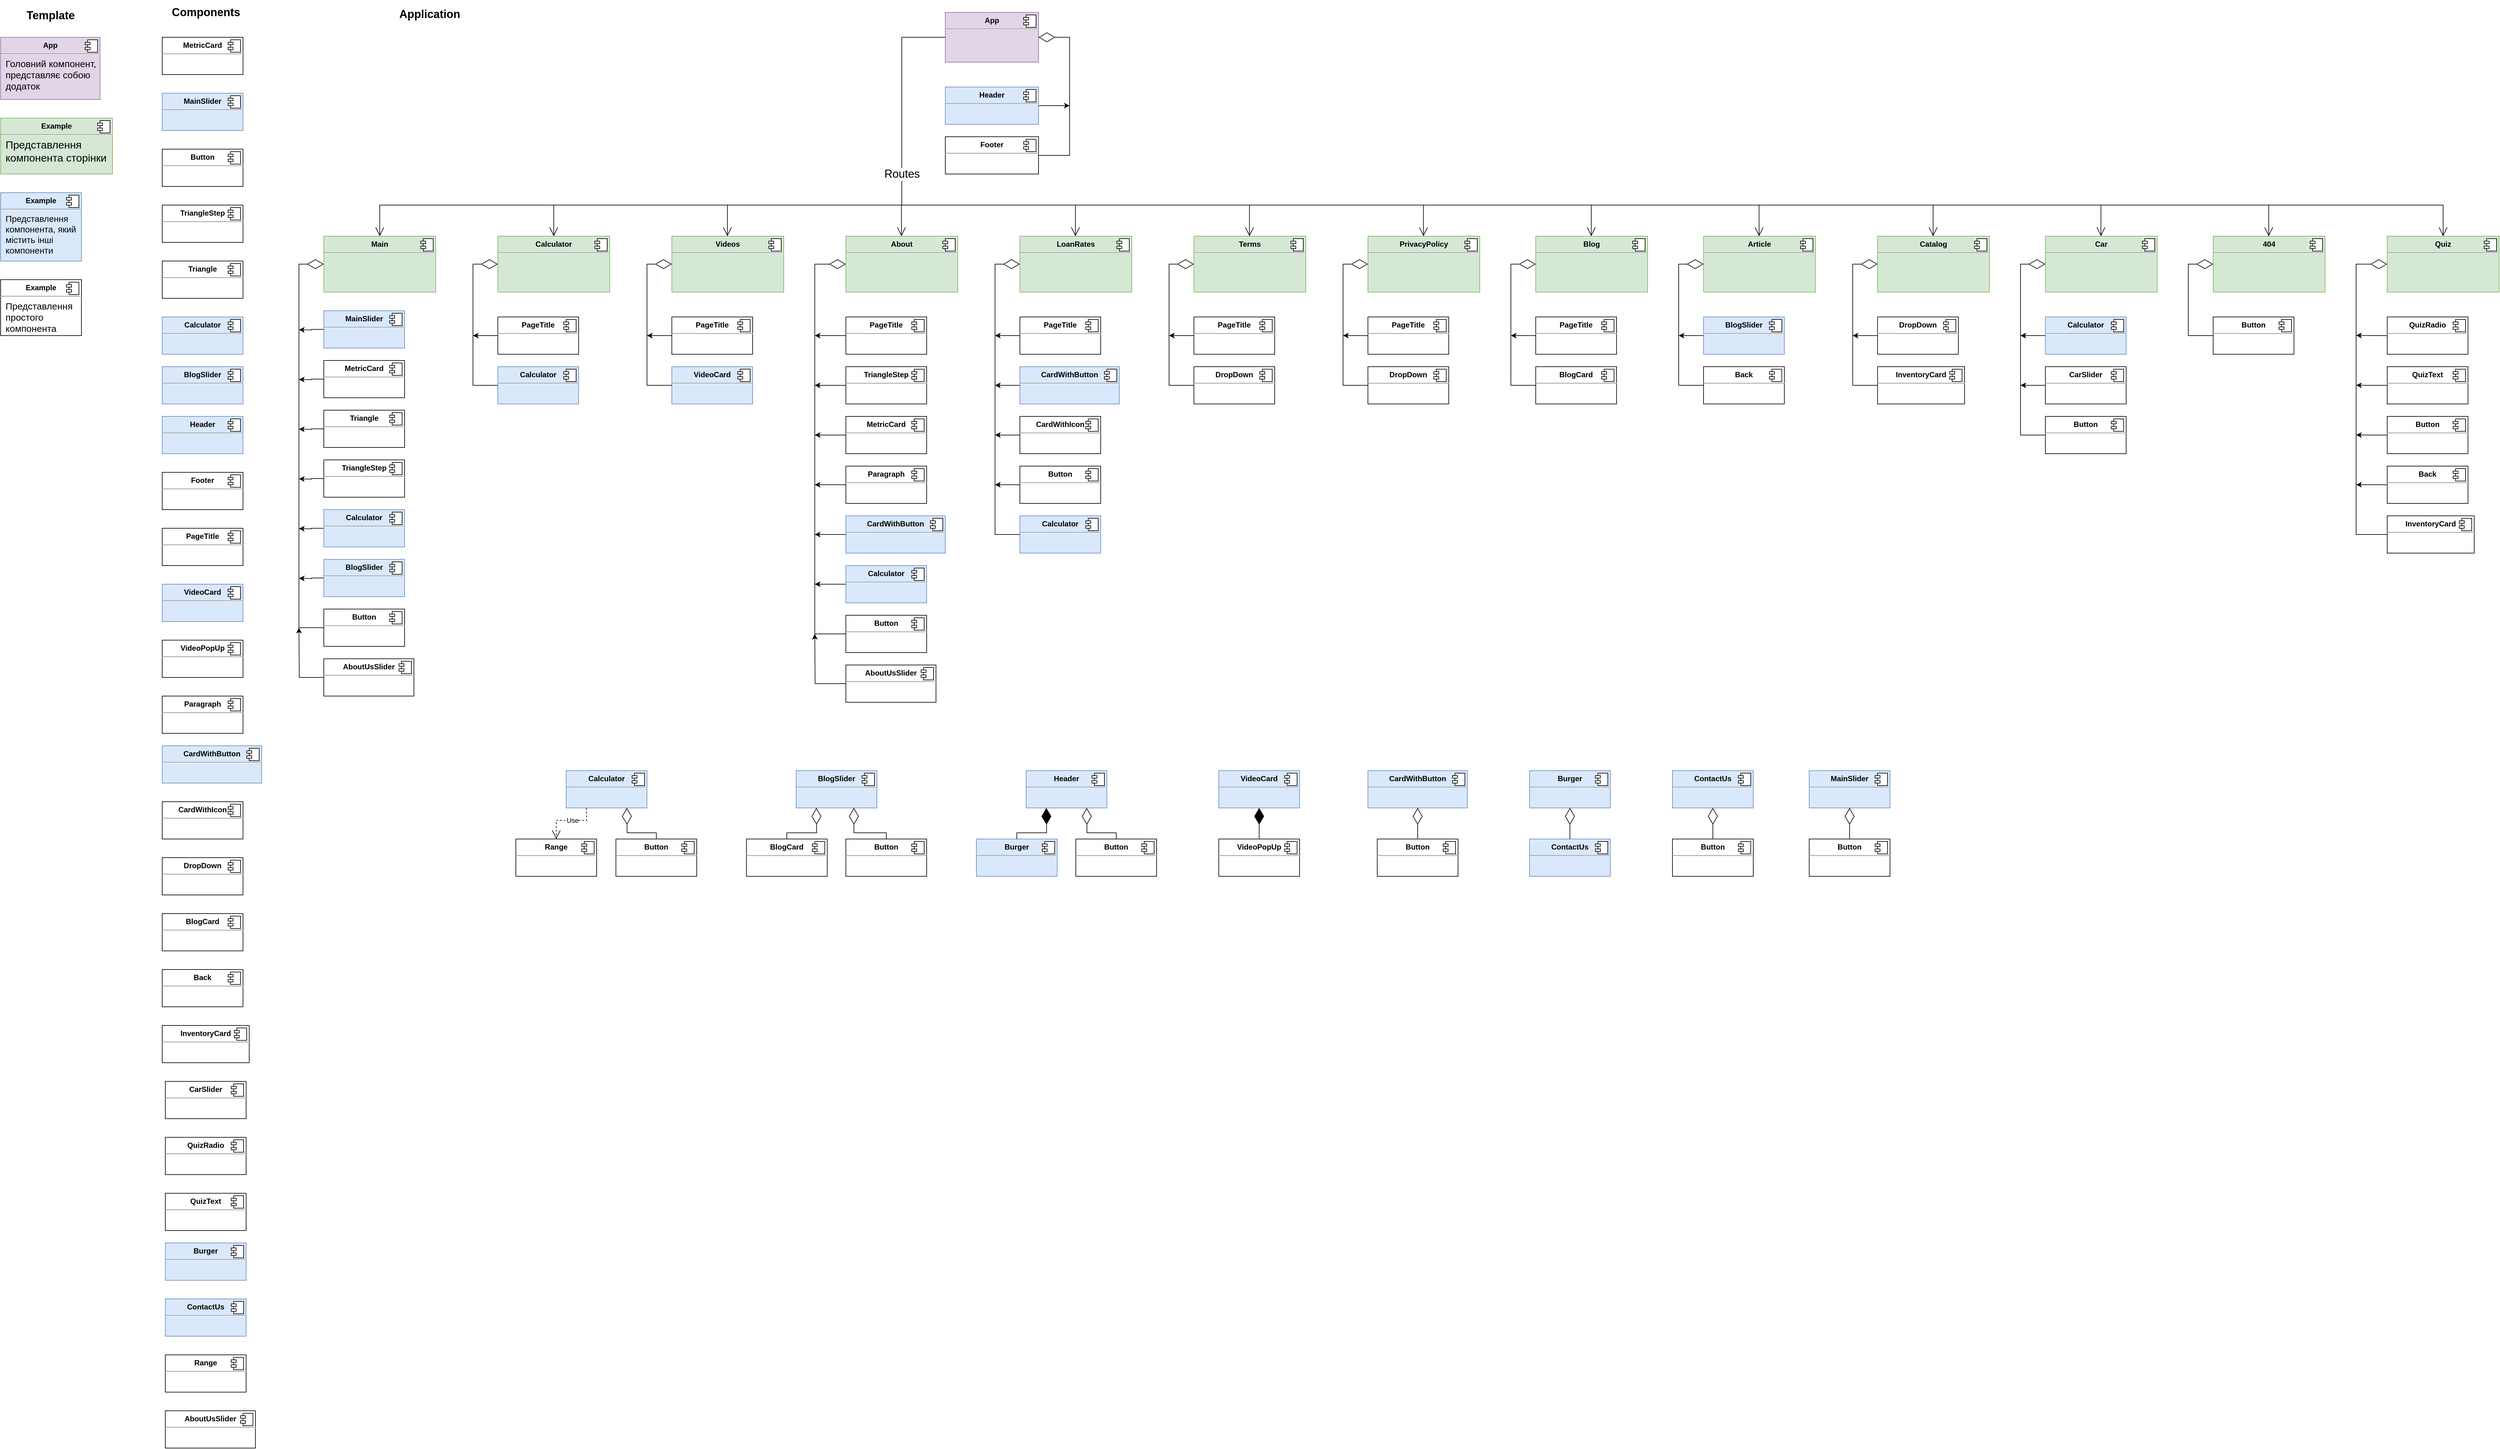 <mxfile version="21.7.5" type="device">
  <diagram id="C5RBs43oDa-KdzZeNtuy" name="Page-1">
    <mxGraphModel dx="2227" dy="1934" grid="1" gridSize="10" guides="1" tooltips="1" connect="1" arrows="1" fold="1" page="1" pageScale="1" pageWidth="827" pageHeight="1169" math="0" shadow="0">
      <root>
        <mxCell id="WIyWlLk6GJQsqaUBKTNV-0" />
        <mxCell id="WIyWlLk6GJQsqaUBKTNV-1" parent="WIyWlLk6GJQsqaUBKTNV-0" />
        <mxCell id="Vj6N1YHfY5gllRmzEytY-0" value="&lt;p style=&quot;margin:0px;margin-top:6px;text-align:center;&quot;&gt;&lt;b&gt;Main&lt;/b&gt;&lt;/p&gt;&lt;hr&gt;&lt;p style=&quot;margin:0px;margin-left:8px;&quot;&gt;&lt;br&gt;&lt;/p&gt;" style="align=left;overflow=fill;html=1;dropTarget=0;whiteSpace=wrap;fillColor=#d5e8d4;strokeColor=#82b366;" parent="WIyWlLk6GJQsqaUBKTNV-1" vertex="1">
          <mxGeometry x="40" y="40" width="180" height="90" as="geometry" />
        </mxCell>
        <mxCell id="Vj6N1YHfY5gllRmzEytY-1" value="" style="shape=component;jettyWidth=8;jettyHeight=4;" parent="Vj6N1YHfY5gllRmzEytY-0" vertex="1">
          <mxGeometry x="1" width="20" height="20" relative="1" as="geometry">
            <mxPoint x="-24" y="4" as="offset" />
          </mxGeometry>
        </mxCell>
        <mxCell id="Vj6N1YHfY5gllRmzEytY-2" value="&lt;p style=&quot;margin:0px;margin-top:6px;text-align:center;&quot;&gt;&lt;b&gt;Calculator&lt;/b&gt;&lt;/p&gt;&lt;hr&gt;&lt;p style=&quot;margin:0px;margin-left:8px;&quot;&gt;&lt;br&gt;&lt;/p&gt;" style="align=left;overflow=fill;html=1;dropTarget=0;whiteSpace=wrap;fillColor=#d5e8d4;strokeColor=#82b366;" parent="WIyWlLk6GJQsqaUBKTNV-1" vertex="1">
          <mxGeometry x="320" y="40" width="180" height="90" as="geometry" />
        </mxCell>
        <mxCell id="Vj6N1YHfY5gllRmzEytY-3" value="" style="shape=component;jettyWidth=8;jettyHeight=4;" parent="Vj6N1YHfY5gllRmzEytY-2" vertex="1">
          <mxGeometry x="1" width="20" height="20" relative="1" as="geometry">
            <mxPoint x="-24" y="4" as="offset" />
          </mxGeometry>
        </mxCell>
        <mxCell id="Vj6N1YHfY5gllRmzEytY-4" value="&lt;p style=&quot;margin:0px;margin-top:6px;text-align:center;&quot;&gt;&lt;b&gt;Videos&lt;/b&gt;&lt;/p&gt;&lt;hr&gt;&lt;p style=&quot;margin:0px;margin-left:8px;&quot;&gt;&lt;br&gt;&lt;/p&gt;" style="align=left;overflow=fill;html=1;dropTarget=0;whiteSpace=wrap;fillColor=#d5e8d4;strokeColor=#82b366;" parent="WIyWlLk6GJQsqaUBKTNV-1" vertex="1">
          <mxGeometry x="600" y="40" width="180" height="90" as="geometry" />
        </mxCell>
        <mxCell id="Vj6N1YHfY5gllRmzEytY-5" value="" style="shape=component;jettyWidth=8;jettyHeight=4;" parent="Vj6N1YHfY5gllRmzEytY-4" vertex="1">
          <mxGeometry x="1" width="20" height="20" relative="1" as="geometry">
            <mxPoint x="-24" y="4" as="offset" />
          </mxGeometry>
        </mxCell>
        <mxCell id="Vj6N1YHfY5gllRmzEytY-6" value="&lt;p style=&quot;margin:0px;margin-top:6px;text-align:center;&quot;&gt;&lt;b&gt;About&lt;/b&gt;&lt;/p&gt;&lt;hr&gt;&lt;p style=&quot;margin:0px;margin-left:8px;&quot;&gt;&lt;br&gt;&lt;/p&gt;" style="align=left;overflow=fill;html=1;dropTarget=0;whiteSpace=wrap;fillColor=#d5e8d4;strokeColor=#82b366;" parent="WIyWlLk6GJQsqaUBKTNV-1" vertex="1">
          <mxGeometry x="880" y="40" width="180" height="90" as="geometry" />
        </mxCell>
        <mxCell id="Vj6N1YHfY5gllRmzEytY-7" value="" style="shape=component;jettyWidth=8;jettyHeight=4;" parent="Vj6N1YHfY5gllRmzEytY-6" vertex="1">
          <mxGeometry x="1" width="20" height="20" relative="1" as="geometry">
            <mxPoint x="-24" y="4" as="offset" />
          </mxGeometry>
        </mxCell>
        <mxCell id="Vj6N1YHfY5gllRmzEytY-8" value="&lt;p style=&quot;margin:0px;margin-top:6px;text-align:center;&quot;&gt;&lt;b&gt;LoanRates&lt;/b&gt;&lt;/p&gt;&lt;hr&gt;&lt;p style=&quot;margin:0px;margin-left:8px;&quot;&gt;&lt;br&gt;&lt;/p&gt;" style="align=left;overflow=fill;html=1;dropTarget=0;whiteSpace=wrap;fillColor=#d5e8d4;strokeColor=#82b366;" parent="WIyWlLk6GJQsqaUBKTNV-1" vertex="1">
          <mxGeometry x="1160" y="40" width="180" height="90" as="geometry" />
        </mxCell>
        <mxCell id="Vj6N1YHfY5gllRmzEytY-9" value="" style="shape=component;jettyWidth=8;jettyHeight=4;" parent="Vj6N1YHfY5gllRmzEytY-8" vertex="1">
          <mxGeometry x="1" width="20" height="20" relative="1" as="geometry">
            <mxPoint x="-24" y="4" as="offset" />
          </mxGeometry>
        </mxCell>
        <mxCell id="Vj6N1YHfY5gllRmzEytY-10" value="&lt;p style=&quot;margin:0px;margin-top:6px;text-align:center;&quot;&gt;&lt;b&gt;Terms&lt;/b&gt;&lt;/p&gt;&lt;hr&gt;&lt;p style=&quot;margin:0px;margin-left:8px;&quot;&gt;&lt;br&gt;&lt;/p&gt;" style="align=left;overflow=fill;html=1;dropTarget=0;whiteSpace=wrap;fillColor=#d5e8d4;strokeColor=#82b366;" parent="WIyWlLk6GJQsqaUBKTNV-1" vertex="1">
          <mxGeometry x="1440" y="40" width="180" height="90" as="geometry" />
        </mxCell>
        <mxCell id="Vj6N1YHfY5gllRmzEytY-11" value="" style="shape=component;jettyWidth=8;jettyHeight=4;" parent="Vj6N1YHfY5gllRmzEytY-10" vertex="1">
          <mxGeometry x="1" width="20" height="20" relative="1" as="geometry">
            <mxPoint x="-24" y="4" as="offset" />
          </mxGeometry>
        </mxCell>
        <mxCell id="Vj6N1YHfY5gllRmzEytY-12" value="&lt;p style=&quot;margin:0px;margin-top:6px;text-align:center;&quot;&gt;&lt;b&gt;PrivacyPolicy&lt;/b&gt;&lt;/p&gt;&lt;hr&gt;&lt;p style=&quot;margin:0px;margin-left:8px;&quot;&gt;&lt;br&gt;&lt;/p&gt;" style="align=left;overflow=fill;html=1;dropTarget=0;whiteSpace=wrap;fillColor=#d5e8d4;strokeColor=#82b366;" parent="WIyWlLk6GJQsqaUBKTNV-1" vertex="1">
          <mxGeometry x="1720" y="40" width="180" height="90" as="geometry" />
        </mxCell>
        <mxCell id="Vj6N1YHfY5gllRmzEytY-13" value="" style="shape=component;jettyWidth=8;jettyHeight=4;" parent="Vj6N1YHfY5gllRmzEytY-12" vertex="1">
          <mxGeometry x="1" width="20" height="20" relative="1" as="geometry">
            <mxPoint x="-24" y="4" as="offset" />
          </mxGeometry>
        </mxCell>
        <mxCell id="Vj6N1YHfY5gllRmzEytY-14" value="&lt;p style=&quot;margin:0px;margin-top:6px;text-align:center;&quot;&gt;&lt;b&gt;Blog&lt;/b&gt;&lt;/p&gt;&lt;hr&gt;&lt;p style=&quot;margin:0px;margin-left:8px;&quot;&gt;&lt;br&gt;&lt;/p&gt;" style="align=left;overflow=fill;html=1;dropTarget=0;whiteSpace=wrap;fillColor=#d5e8d4;strokeColor=#82b366;" parent="WIyWlLk6GJQsqaUBKTNV-1" vertex="1">
          <mxGeometry x="1990" y="40" width="180" height="90" as="geometry" />
        </mxCell>
        <mxCell id="Vj6N1YHfY5gllRmzEytY-15" value="" style="shape=component;jettyWidth=8;jettyHeight=4;" parent="Vj6N1YHfY5gllRmzEytY-14" vertex="1">
          <mxGeometry x="1" width="20" height="20" relative="1" as="geometry">
            <mxPoint x="-24" y="4" as="offset" />
          </mxGeometry>
        </mxCell>
        <mxCell id="Vj6N1YHfY5gllRmzEytY-16" value="&lt;p style=&quot;margin:0px;margin-top:6px;text-align:center;&quot;&gt;&lt;b&gt;Article&lt;/b&gt;&lt;/p&gt;&lt;hr&gt;&lt;p style=&quot;margin:0px;margin-left:8px;&quot;&gt;&lt;br&gt;&lt;/p&gt;" style="align=left;overflow=fill;html=1;dropTarget=0;whiteSpace=wrap;fillColor=#d5e8d4;strokeColor=#82b366;" parent="WIyWlLk6GJQsqaUBKTNV-1" vertex="1">
          <mxGeometry x="2260" y="40" width="180" height="90" as="geometry" />
        </mxCell>
        <mxCell id="Vj6N1YHfY5gllRmzEytY-17" value="" style="shape=component;jettyWidth=8;jettyHeight=4;" parent="Vj6N1YHfY5gllRmzEytY-16" vertex="1">
          <mxGeometry x="1" width="20" height="20" relative="1" as="geometry">
            <mxPoint x="-24" y="4" as="offset" />
          </mxGeometry>
        </mxCell>
        <mxCell id="Vj6N1YHfY5gllRmzEytY-18" value="&lt;p style=&quot;margin:0px;margin-top:6px;text-align:center;&quot;&gt;&lt;b&gt;Catalog&lt;/b&gt;&lt;/p&gt;&lt;hr&gt;&lt;p style=&quot;margin:0px;margin-left:8px;&quot;&gt;&lt;br&gt;&lt;/p&gt;" style="align=left;overflow=fill;html=1;dropTarget=0;whiteSpace=wrap;fillColor=#d5e8d4;strokeColor=#82b366;" parent="WIyWlLk6GJQsqaUBKTNV-1" vertex="1">
          <mxGeometry x="2540" y="40" width="180" height="90" as="geometry" />
        </mxCell>
        <mxCell id="Vj6N1YHfY5gllRmzEytY-19" value="" style="shape=component;jettyWidth=8;jettyHeight=4;" parent="Vj6N1YHfY5gllRmzEytY-18" vertex="1">
          <mxGeometry x="1" width="20" height="20" relative="1" as="geometry">
            <mxPoint x="-24" y="4" as="offset" />
          </mxGeometry>
        </mxCell>
        <mxCell id="Vj6N1YHfY5gllRmzEytY-20" value="&lt;p style=&quot;margin:0px;margin-top:6px;text-align:center;&quot;&gt;&lt;b&gt;Car&lt;/b&gt;&lt;/p&gt;&lt;hr&gt;&lt;p style=&quot;margin:0px;margin-left:8px;&quot;&gt;&lt;br&gt;&lt;/p&gt;" style="align=left;overflow=fill;html=1;dropTarget=0;whiteSpace=wrap;fillColor=#d5e8d4;strokeColor=#82b366;" parent="WIyWlLk6GJQsqaUBKTNV-1" vertex="1">
          <mxGeometry x="2810" y="40" width="180" height="90" as="geometry" />
        </mxCell>
        <mxCell id="Vj6N1YHfY5gllRmzEytY-21" value="" style="shape=component;jettyWidth=8;jettyHeight=4;" parent="Vj6N1YHfY5gllRmzEytY-20" vertex="1">
          <mxGeometry x="1" width="20" height="20" relative="1" as="geometry">
            <mxPoint x="-24" y="4" as="offset" />
          </mxGeometry>
        </mxCell>
        <mxCell id="Vj6N1YHfY5gllRmzEytY-22" value="&lt;p style=&quot;margin:0px;margin-top:6px;text-align:center;&quot;&gt;&lt;b&gt;404&lt;/b&gt;&lt;/p&gt;&lt;hr&gt;&lt;p style=&quot;margin:0px;margin-left:8px;&quot;&gt;&lt;br&gt;&lt;/p&gt;" style="align=left;overflow=fill;html=1;dropTarget=0;whiteSpace=wrap;fillColor=#d5e8d4;strokeColor=#82b366;" parent="WIyWlLk6GJQsqaUBKTNV-1" vertex="1">
          <mxGeometry x="3080" y="40" width="180" height="90" as="geometry" />
        </mxCell>
        <mxCell id="Vj6N1YHfY5gllRmzEytY-23" value="" style="shape=component;jettyWidth=8;jettyHeight=4;" parent="Vj6N1YHfY5gllRmzEytY-22" vertex="1">
          <mxGeometry x="1" width="20" height="20" relative="1" as="geometry">
            <mxPoint x="-24" y="4" as="offset" />
          </mxGeometry>
        </mxCell>
        <mxCell id="Vj6N1YHfY5gllRmzEytY-24" value="&lt;p style=&quot;margin:0px;margin-top:6px;text-align:center;&quot;&gt;&lt;b&gt;Quiz&lt;/b&gt;&lt;/p&gt;&lt;hr&gt;&lt;p style=&quot;margin:0px;margin-left:8px;&quot;&gt;&lt;br&gt;&lt;/p&gt;" style="align=left;overflow=fill;html=1;dropTarget=0;whiteSpace=wrap;fillColor=#d5e8d4;strokeColor=#82b366;" parent="WIyWlLk6GJQsqaUBKTNV-1" vertex="1">
          <mxGeometry x="3360" y="40" width="180" height="90" as="geometry" />
        </mxCell>
        <mxCell id="Vj6N1YHfY5gllRmzEytY-25" value="" style="shape=component;jettyWidth=8;jettyHeight=4;" parent="Vj6N1YHfY5gllRmzEytY-24" vertex="1">
          <mxGeometry x="1" width="20" height="20" relative="1" as="geometry">
            <mxPoint x="-24" y="4" as="offset" />
          </mxGeometry>
        </mxCell>
        <mxCell id="Vj6N1YHfY5gllRmzEytY-26" value="&lt;p style=&quot;margin:0px;margin-top:6px;text-align:center;&quot;&gt;&lt;b&gt;MetricCard&lt;/b&gt;&lt;/p&gt;&lt;hr&gt;&lt;p style=&quot;margin:0px;margin-left:8px;&quot;&gt;&lt;br&gt;&lt;/p&gt;" style="align=left;overflow=fill;html=1;dropTarget=0;whiteSpace=wrap;" parent="WIyWlLk6GJQsqaUBKTNV-1" vertex="1">
          <mxGeometry x="-220" y="-280" width="130" height="60" as="geometry" />
        </mxCell>
        <mxCell id="Vj6N1YHfY5gllRmzEytY-27" value="" style="shape=component;jettyWidth=8;jettyHeight=4;" parent="Vj6N1YHfY5gllRmzEytY-26" vertex="1">
          <mxGeometry x="1" width="20" height="20" relative="1" as="geometry">
            <mxPoint x="-24" y="4" as="offset" />
          </mxGeometry>
        </mxCell>
        <mxCell id="Vj6N1YHfY5gllRmzEytY-28" value="&lt;p style=&quot;margin:0px;margin-top:6px;text-align:center;&quot;&gt;&lt;b&gt;MainSlider&lt;/b&gt;&lt;/p&gt;&lt;hr&gt;&lt;p style=&quot;margin:0px;margin-left:8px;&quot;&gt;&lt;br&gt;&lt;/p&gt;" style="align=left;overflow=fill;html=1;dropTarget=0;whiteSpace=wrap;fillColor=#dae8fc;strokeColor=#6c8ebf;" parent="WIyWlLk6GJQsqaUBKTNV-1" vertex="1">
          <mxGeometry x="-220" y="-190" width="130" height="60" as="geometry" />
        </mxCell>
        <mxCell id="Vj6N1YHfY5gllRmzEytY-29" value="" style="shape=component;jettyWidth=8;jettyHeight=4;" parent="Vj6N1YHfY5gllRmzEytY-28" vertex="1">
          <mxGeometry x="1" width="20" height="20" relative="1" as="geometry">
            <mxPoint x="-24" y="4" as="offset" />
          </mxGeometry>
        </mxCell>
        <mxCell id="Vj6N1YHfY5gllRmzEytY-30" value="&lt;p style=&quot;margin:0px;margin-top:6px;text-align:center;&quot;&gt;&lt;b&gt;Button&lt;/b&gt;&lt;/p&gt;&lt;hr&gt;&lt;p style=&quot;margin:0px;margin-left:8px;&quot;&gt;&lt;br&gt;&lt;/p&gt;" style="align=left;overflow=fill;html=1;dropTarget=0;whiteSpace=wrap;" parent="WIyWlLk6GJQsqaUBKTNV-1" vertex="1">
          <mxGeometry x="-220" y="-100" width="130" height="60" as="geometry" />
        </mxCell>
        <mxCell id="Vj6N1YHfY5gllRmzEytY-31" value="" style="shape=component;jettyWidth=8;jettyHeight=4;" parent="Vj6N1YHfY5gllRmzEytY-30" vertex="1">
          <mxGeometry x="1" width="20" height="20" relative="1" as="geometry">
            <mxPoint x="-24" y="4" as="offset" />
          </mxGeometry>
        </mxCell>
        <mxCell id="Vj6N1YHfY5gllRmzEytY-32" value="&lt;p style=&quot;margin:0px;margin-top:6px;text-align:center;&quot;&gt;&lt;b&gt;TriangleStep&lt;/b&gt;&lt;/p&gt;&lt;hr&gt;&lt;p style=&quot;margin:0px;margin-left:8px;&quot;&gt;&lt;br&gt;&lt;/p&gt;" style="align=left;overflow=fill;html=1;dropTarget=0;whiteSpace=wrap;" parent="WIyWlLk6GJQsqaUBKTNV-1" vertex="1">
          <mxGeometry x="-220" y="-10" width="130" height="60" as="geometry" />
        </mxCell>
        <mxCell id="Vj6N1YHfY5gllRmzEytY-33" value="" style="shape=component;jettyWidth=8;jettyHeight=4;" parent="Vj6N1YHfY5gllRmzEytY-32" vertex="1">
          <mxGeometry x="1" width="20" height="20" relative="1" as="geometry">
            <mxPoint x="-24" y="4" as="offset" />
          </mxGeometry>
        </mxCell>
        <mxCell id="Vj6N1YHfY5gllRmzEytY-34" value="&lt;p style=&quot;margin:0px;margin-top:6px;text-align:center;&quot;&gt;&lt;b&gt;Triangle&lt;/b&gt;&lt;/p&gt;&lt;hr&gt;&lt;p style=&quot;margin:0px;margin-left:8px;&quot;&gt;&lt;br&gt;&lt;/p&gt;" style="align=left;overflow=fill;html=1;dropTarget=0;whiteSpace=wrap;" parent="WIyWlLk6GJQsqaUBKTNV-1" vertex="1">
          <mxGeometry x="-220" y="80" width="130" height="60" as="geometry" />
        </mxCell>
        <mxCell id="Vj6N1YHfY5gllRmzEytY-35" value="" style="shape=component;jettyWidth=8;jettyHeight=4;" parent="Vj6N1YHfY5gllRmzEytY-34" vertex="1">
          <mxGeometry x="1" width="20" height="20" relative="1" as="geometry">
            <mxPoint x="-24" y="4" as="offset" />
          </mxGeometry>
        </mxCell>
        <mxCell id="Vj6N1YHfY5gllRmzEytY-36" value="&lt;p style=&quot;margin:0px;margin-top:6px;text-align:center;&quot;&gt;&lt;b&gt;Calculator&lt;/b&gt;&lt;/p&gt;&lt;hr&gt;&lt;p style=&quot;margin:0px;margin-left:8px;&quot;&gt;&lt;br&gt;&lt;/p&gt;" style="align=left;overflow=fill;html=1;dropTarget=0;whiteSpace=wrap;fillColor=#dae8fc;strokeColor=#6c8ebf;" parent="WIyWlLk6GJQsqaUBKTNV-1" vertex="1">
          <mxGeometry x="-220" y="170" width="130" height="60" as="geometry" />
        </mxCell>
        <mxCell id="Vj6N1YHfY5gllRmzEytY-37" value="" style="shape=component;jettyWidth=8;jettyHeight=4;" parent="Vj6N1YHfY5gllRmzEytY-36" vertex="1">
          <mxGeometry x="1" width="20" height="20" relative="1" as="geometry">
            <mxPoint x="-24" y="4" as="offset" />
          </mxGeometry>
        </mxCell>
        <mxCell id="Vj6N1YHfY5gllRmzEytY-38" value="&lt;p style=&quot;margin:0px;margin-top:6px;text-align:center;&quot;&gt;&lt;b&gt;BlogSlider&lt;/b&gt;&lt;/p&gt;&lt;hr&gt;&lt;p style=&quot;margin:0px;margin-left:8px;&quot;&gt;&lt;br&gt;&lt;/p&gt;" style="align=left;overflow=fill;html=1;dropTarget=0;whiteSpace=wrap;fillColor=#dae8fc;strokeColor=#6c8ebf;" parent="WIyWlLk6GJQsqaUBKTNV-1" vertex="1">
          <mxGeometry x="-220" y="250" width="130" height="60" as="geometry" />
        </mxCell>
        <mxCell id="Vj6N1YHfY5gllRmzEytY-39" value="" style="shape=component;jettyWidth=8;jettyHeight=4;" parent="Vj6N1YHfY5gllRmzEytY-38" vertex="1">
          <mxGeometry x="1" width="20" height="20" relative="1" as="geometry">
            <mxPoint x="-24" y="4" as="offset" />
          </mxGeometry>
        </mxCell>
        <mxCell id="Vj6N1YHfY5gllRmzEytY-40" value="&lt;p style=&quot;margin:0px;margin-top:6px;text-align:center;&quot;&gt;&lt;b&gt;Header&lt;/b&gt;&lt;/p&gt;&lt;hr&gt;&lt;p style=&quot;margin:0px;margin-left:8px;&quot;&gt;&lt;br&gt;&lt;/p&gt;" style="align=left;overflow=fill;html=1;dropTarget=0;whiteSpace=wrap;fillColor=#dae8fc;strokeColor=#6c8ebf;" parent="WIyWlLk6GJQsqaUBKTNV-1" vertex="1">
          <mxGeometry x="-220" y="330" width="130" height="60" as="geometry" />
        </mxCell>
        <mxCell id="Vj6N1YHfY5gllRmzEytY-41" value="" style="shape=component;jettyWidth=8;jettyHeight=4;" parent="Vj6N1YHfY5gllRmzEytY-40" vertex="1">
          <mxGeometry x="1" width="20" height="20" relative="1" as="geometry">
            <mxPoint x="-24" y="4" as="offset" />
          </mxGeometry>
        </mxCell>
        <mxCell id="Vj6N1YHfY5gllRmzEytY-42" value="&lt;p style=&quot;margin:0px;margin-top:6px;text-align:center;&quot;&gt;&lt;b&gt;Footer&lt;/b&gt;&lt;/p&gt;&lt;hr&gt;&lt;p style=&quot;margin:0px;margin-left:8px;&quot;&gt;&lt;br&gt;&lt;/p&gt;" style="align=left;overflow=fill;html=1;dropTarget=0;whiteSpace=wrap;" parent="WIyWlLk6GJQsqaUBKTNV-1" vertex="1">
          <mxGeometry x="-220" y="420" width="130" height="60" as="geometry" />
        </mxCell>
        <mxCell id="Vj6N1YHfY5gllRmzEytY-43" value="" style="shape=component;jettyWidth=8;jettyHeight=4;" parent="Vj6N1YHfY5gllRmzEytY-42" vertex="1">
          <mxGeometry x="1" width="20" height="20" relative="1" as="geometry">
            <mxPoint x="-24" y="4" as="offset" />
          </mxGeometry>
        </mxCell>
        <mxCell id="Vj6N1YHfY5gllRmzEytY-44" value="&lt;p style=&quot;margin:0px;margin-top:6px;text-align:center;&quot;&gt;&lt;b&gt;PageTitle&lt;/b&gt;&lt;/p&gt;&lt;hr&gt;&lt;p style=&quot;margin:0px;margin-left:8px;&quot;&gt;&lt;br&gt;&lt;/p&gt;" style="align=left;overflow=fill;html=1;dropTarget=0;whiteSpace=wrap;" parent="WIyWlLk6GJQsqaUBKTNV-1" vertex="1">
          <mxGeometry x="-220" y="510" width="130" height="60" as="geometry" />
        </mxCell>
        <mxCell id="Vj6N1YHfY5gllRmzEytY-45" value="" style="shape=component;jettyWidth=8;jettyHeight=4;" parent="Vj6N1YHfY5gllRmzEytY-44" vertex="1">
          <mxGeometry x="1" width="20" height="20" relative="1" as="geometry">
            <mxPoint x="-24" y="4" as="offset" />
          </mxGeometry>
        </mxCell>
        <mxCell id="Vj6N1YHfY5gllRmzEytY-46" value="&lt;p style=&quot;margin:0px;margin-top:6px;text-align:center;&quot;&gt;&lt;b&gt;VideoCard&lt;/b&gt;&lt;/p&gt;&lt;hr&gt;&lt;p style=&quot;margin:0px;margin-left:8px;&quot;&gt;&lt;br&gt;&lt;/p&gt;" style="align=left;overflow=fill;html=1;dropTarget=0;whiteSpace=wrap;fillColor=#dae8fc;strokeColor=#6c8ebf;" parent="WIyWlLk6GJQsqaUBKTNV-1" vertex="1">
          <mxGeometry x="-220" y="600" width="130" height="60" as="geometry" />
        </mxCell>
        <mxCell id="Vj6N1YHfY5gllRmzEytY-47" value="" style="shape=component;jettyWidth=8;jettyHeight=4;" parent="Vj6N1YHfY5gllRmzEytY-46" vertex="1">
          <mxGeometry x="1" width="20" height="20" relative="1" as="geometry">
            <mxPoint x="-24" y="4" as="offset" />
          </mxGeometry>
        </mxCell>
        <mxCell id="Vj6N1YHfY5gllRmzEytY-48" value="&lt;p style=&quot;margin:0px;margin-top:6px;text-align:center;&quot;&gt;&lt;b&gt;VideoPopUp&lt;/b&gt;&lt;/p&gt;&lt;hr&gt;&lt;p style=&quot;margin:0px;margin-left:8px;&quot;&gt;&lt;br&gt;&lt;/p&gt;" style="align=left;overflow=fill;html=1;dropTarget=0;whiteSpace=wrap;" parent="WIyWlLk6GJQsqaUBKTNV-1" vertex="1">
          <mxGeometry x="-220" y="690" width="130" height="60" as="geometry" />
        </mxCell>
        <mxCell id="Vj6N1YHfY5gllRmzEytY-49" value="" style="shape=component;jettyWidth=8;jettyHeight=4;" parent="Vj6N1YHfY5gllRmzEytY-48" vertex="1">
          <mxGeometry x="1" width="20" height="20" relative="1" as="geometry">
            <mxPoint x="-24" y="4" as="offset" />
          </mxGeometry>
        </mxCell>
        <mxCell id="Vj6N1YHfY5gllRmzEytY-50" value="&lt;p style=&quot;margin:0px;margin-top:6px;text-align:center;&quot;&gt;&lt;b&gt;Paragraph&lt;/b&gt;&lt;/p&gt;&lt;hr&gt;&lt;p style=&quot;margin:0px;margin-left:8px;&quot;&gt;&lt;br&gt;&lt;/p&gt;" style="align=left;overflow=fill;html=1;dropTarget=0;whiteSpace=wrap;" parent="WIyWlLk6GJQsqaUBKTNV-1" vertex="1">
          <mxGeometry x="-220" y="780" width="130" height="60" as="geometry" />
        </mxCell>
        <mxCell id="Vj6N1YHfY5gllRmzEytY-51" value="" style="shape=component;jettyWidth=8;jettyHeight=4;" parent="Vj6N1YHfY5gllRmzEytY-50" vertex="1">
          <mxGeometry x="1" width="20" height="20" relative="1" as="geometry">
            <mxPoint x="-24" y="4" as="offset" />
          </mxGeometry>
        </mxCell>
        <mxCell id="Vj6N1YHfY5gllRmzEytY-52" value="&lt;p style=&quot;margin:0px;margin-top:6px;text-align:center;&quot;&gt;&lt;b&gt;CardWithButton&lt;/b&gt;&lt;/p&gt;&lt;hr&gt;&lt;p style=&quot;margin:0px;margin-left:8px;&quot;&gt;&lt;br&gt;&lt;/p&gt;" style="align=left;overflow=fill;html=1;dropTarget=0;whiteSpace=wrap;fillColor=#dae8fc;strokeColor=#6c8ebf;" parent="WIyWlLk6GJQsqaUBKTNV-1" vertex="1">
          <mxGeometry x="-220" y="860" width="160" height="60" as="geometry" />
        </mxCell>
        <mxCell id="Vj6N1YHfY5gllRmzEytY-53" value="" style="shape=component;jettyWidth=8;jettyHeight=4;" parent="Vj6N1YHfY5gllRmzEytY-52" vertex="1">
          <mxGeometry x="1" width="20" height="20" relative="1" as="geometry">
            <mxPoint x="-24" y="4" as="offset" />
          </mxGeometry>
        </mxCell>
        <mxCell id="Vj6N1YHfY5gllRmzEytY-54" value="&lt;p style=&quot;margin:0px;margin-top:6px;text-align:center;&quot;&gt;&lt;b&gt;CardWithIcon&lt;/b&gt;&lt;/p&gt;&lt;hr&gt;&lt;p style=&quot;margin:0px;margin-left:8px;&quot;&gt;&lt;br&gt;&lt;/p&gt;" style="align=left;overflow=fill;html=1;dropTarget=0;whiteSpace=wrap;" parent="WIyWlLk6GJQsqaUBKTNV-1" vertex="1">
          <mxGeometry x="-220" y="950" width="130" height="60" as="geometry" />
        </mxCell>
        <mxCell id="Vj6N1YHfY5gllRmzEytY-55" value="" style="shape=component;jettyWidth=8;jettyHeight=4;" parent="Vj6N1YHfY5gllRmzEytY-54" vertex="1">
          <mxGeometry x="1" width="20" height="20" relative="1" as="geometry">
            <mxPoint x="-24" y="4" as="offset" />
          </mxGeometry>
        </mxCell>
        <mxCell id="Vj6N1YHfY5gllRmzEytY-56" value="&lt;p style=&quot;margin:0px;margin-top:6px;text-align:center;&quot;&gt;&lt;b&gt;DropDown&lt;/b&gt;&lt;/p&gt;&lt;hr&gt;&lt;p style=&quot;margin:0px;margin-left:8px;&quot;&gt;&lt;br&gt;&lt;/p&gt;" style="align=left;overflow=fill;html=1;dropTarget=0;whiteSpace=wrap;" parent="WIyWlLk6GJQsqaUBKTNV-1" vertex="1">
          <mxGeometry x="-220" y="1040" width="130" height="60" as="geometry" />
        </mxCell>
        <mxCell id="Vj6N1YHfY5gllRmzEytY-57" value="" style="shape=component;jettyWidth=8;jettyHeight=4;" parent="Vj6N1YHfY5gllRmzEytY-56" vertex="1">
          <mxGeometry x="1" width="20" height="20" relative="1" as="geometry">
            <mxPoint x="-24" y="4" as="offset" />
          </mxGeometry>
        </mxCell>
        <mxCell id="Vj6N1YHfY5gllRmzEytY-58" value="&lt;p style=&quot;margin:0px;margin-top:6px;text-align:center;&quot;&gt;&lt;b&gt;BlogCard&lt;/b&gt;&lt;/p&gt;&lt;hr&gt;&lt;p style=&quot;margin:0px;margin-left:8px;&quot;&gt;&lt;br&gt;&lt;/p&gt;" style="align=left;overflow=fill;html=1;dropTarget=0;whiteSpace=wrap;" parent="WIyWlLk6GJQsqaUBKTNV-1" vertex="1">
          <mxGeometry x="-220" y="1130" width="130" height="60" as="geometry" />
        </mxCell>
        <mxCell id="Vj6N1YHfY5gllRmzEytY-59" value="" style="shape=component;jettyWidth=8;jettyHeight=4;" parent="Vj6N1YHfY5gllRmzEytY-58" vertex="1">
          <mxGeometry x="1" width="20" height="20" relative="1" as="geometry">
            <mxPoint x="-24" y="4" as="offset" />
          </mxGeometry>
        </mxCell>
        <mxCell id="Vj6N1YHfY5gllRmzEytY-60" value="&lt;p style=&quot;margin:0px;margin-top:6px;text-align:center;&quot;&gt;&lt;b&gt;Back&lt;/b&gt;&lt;/p&gt;&lt;hr&gt;&lt;p style=&quot;margin:0px;margin-left:8px;&quot;&gt;&lt;br&gt;&lt;/p&gt;" style="align=left;overflow=fill;html=1;dropTarget=0;whiteSpace=wrap;" parent="WIyWlLk6GJQsqaUBKTNV-1" vertex="1">
          <mxGeometry x="-220" y="1220" width="130" height="60" as="geometry" />
        </mxCell>
        <mxCell id="Vj6N1YHfY5gllRmzEytY-61" value="" style="shape=component;jettyWidth=8;jettyHeight=4;" parent="Vj6N1YHfY5gllRmzEytY-60" vertex="1">
          <mxGeometry x="1" width="20" height="20" relative="1" as="geometry">
            <mxPoint x="-24" y="4" as="offset" />
          </mxGeometry>
        </mxCell>
        <mxCell id="Vj6N1YHfY5gllRmzEytY-62" value="&lt;p style=&quot;margin:0px;margin-top:6px;text-align:center;&quot;&gt;&lt;b&gt;InventoryCard&lt;/b&gt;&lt;/p&gt;&lt;hr&gt;&lt;p style=&quot;margin:0px;margin-left:8px;&quot;&gt;&lt;br&gt;&lt;/p&gt;" style="align=left;overflow=fill;html=1;dropTarget=0;whiteSpace=wrap;" parent="WIyWlLk6GJQsqaUBKTNV-1" vertex="1">
          <mxGeometry x="-220" y="1310" width="140" height="60" as="geometry" />
        </mxCell>
        <mxCell id="Vj6N1YHfY5gllRmzEytY-63" value="" style="shape=component;jettyWidth=8;jettyHeight=4;" parent="Vj6N1YHfY5gllRmzEytY-62" vertex="1">
          <mxGeometry x="1" width="20" height="20" relative="1" as="geometry">
            <mxPoint x="-24" y="4" as="offset" />
          </mxGeometry>
        </mxCell>
        <mxCell id="Vj6N1YHfY5gllRmzEytY-64" value="&lt;p style=&quot;margin:0px;margin-top:6px;text-align:center;&quot;&gt;&lt;b&gt;CarSlider&lt;/b&gt;&lt;/p&gt;&lt;hr&gt;&lt;p style=&quot;margin:0px;margin-left:8px;&quot;&gt;&lt;br&gt;&lt;/p&gt;" style="align=left;overflow=fill;html=1;dropTarget=0;whiteSpace=wrap;" parent="WIyWlLk6GJQsqaUBKTNV-1" vertex="1">
          <mxGeometry x="-215" y="1400" width="130" height="60" as="geometry" />
        </mxCell>
        <mxCell id="Vj6N1YHfY5gllRmzEytY-65" value="" style="shape=component;jettyWidth=8;jettyHeight=4;" parent="Vj6N1YHfY5gllRmzEytY-64" vertex="1">
          <mxGeometry x="1" width="20" height="20" relative="1" as="geometry">
            <mxPoint x="-24" y="4" as="offset" />
          </mxGeometry>
        </mxCell>
        <mxCell id="Vj6N1YHfY5gllRmzEytY-66" value="&lt;p style=&quot;margin:0px;margin-top:6px;text-align:center;&quot;&gt;&lt;b&gt;QuizRadio&lt;/b&gt;&lt;/p&gt;&lt;hr&gt;&lt;p style=&quot;margin:0px;margin-left:8px;&quot;&gt;&lt;br&gt;&lt;/p&gt;" style="align=left;overflow=fill;html=1;dropTarget=0;whiteSpace=wrap;" parent="WIyWlLk6GJQsqaUBKTNV-1" vertex="1">
          <mxGeometry x="-215" y="1490" width="130" height="60" as="geometry" />
        </mxCell>
        <mxCell id="Vj6N1YHfY5gllRmzEytY-67" value="" style="shape=component;jettyWidth=8;jettyHeight=4;" parent="Vj6N1YHfY5gllRmzEytY-66" vertex="1">
          <mxGeometry x="1" width="20" height="20" relative="1" as="geometry">
            <mxPoint x="-24" y="4" as="offset" />
          </mxGeometry>
        </mxCell>
        <mxCell id="Vj6N1YHfY5gllRmzEytY-68" value="&lt;p style=&quot;margin:0px;margin-top:6px;text-align:center;&quot;&gt;&lt;b&gt;QuizText&lt;/b&gt;&lt;/p&gt;&lt;hr&gt;&lt;p style=&quot;margin:0px;margin-left:8px;&quot;&gt;&lt;br&gt;&lt;/p&gt;" style="align=left;overflow=fill;html=1;dropTarget=0;whiteSpace=wrap;" parent="WIyWlLk6GJQsqaUBKTNV-1" vertex="1">
          <mxGeometry x="-215" y="1580" width="130" height="60" as="geometry" />
        </mxCell>
        <mxCell id="Vj6N1YHfY5gllRmzEytY-69" value="" style="shape=component;jettyWidth=8;jettyHeight=4;" parent="Vj6N1YHfY5gllRmzEytY-68" vertex="1">
          <mxGeometry x="1" width="20" height="20" relative="1" as="geometry">
            <mxPoint x="-24" y="4" as="offset" />
          </mxGeometry>
        </mxCell>
        <mxCell id="Vj6N1YHfY5gllRmzEytY-70" value="&lt;p style=&quot;margin:0px;margin-top:6px;text-align:center;&quot;&gt;&lt;b&gt;Burger&lt;/b&gt;&lt;/p&gt;&lt;hr&gt;&lt;p style=&quot;margin:0px;margin-left:8px;&quot;&gt;&lt;br&gt;&lt;/p&gt;" style="align=left;overflow=fill;html=1;dropTarget=0;whiteSpace=wrap;fillColor=#dae8fc;strokeColor=#6c8ebf;" parent="WIyWlLk6GJQsqaUBKTNV-1" vertex="1">
          <mxGeometry x="-215" y="1660" width="130" height="60" as="geometry" />
        </mxCell>
        <mxCell id="Vj6N1YHfY5gllRmzEytY-71" value="" style="shape=component;jettyWidth=8;jettyHeight=4;" parent="Vj6N1YHfY5gllRmzEytY-70" vertex="1">
          <mxGeometry x="1" width="20" height="20" relative="1" as="geometry">
            <mxPoint x="-24" y="4" as="offset" />
          </mxGeometry>
        </mxCell>
        <mxCell id="Vj6N1YHfY5gllRmzEytY-72" value="&lt;p style=&quot;margin:0px;margin-top:6px;text-align:center;&quot;&gt;&lt;b&gt;ContactUs&lt;/b&gt;&lt;/p&gt;&lt;hr&gt;&lt;p style=&quot;margin:0px;margin-left:8px;&quot;&gt;&lt;br&gt;&lt;/p&gt;" style="align=left;overflow=fill;html=1;dropTarget=0;whiteSpace=wrap;fillColor=#dae8fc;strokeColor=#6c8ebf;" parent="WIyWlLk6GJQsqaUBKTNV-1" vertex="1">
          <mxGeometry x="-215" y="1750" width="130" height="60" as="geometry" />
        </mxCell>
        <mxCell id="Vj6N1YHfY5gllRmzEytY-73" value="" style="shape=component;jettyWidth=8;jettyHeight=4;" parent="Vj6N1YHfY5gllRmzEytY-72" vertex="1">
          <mxGeometry x="1" width="20" height="20" relative="1" as="geometry">
            <mxPoint x="-24" y="4" as="offset" />
          </mxGeometry>
        </mxCell>
        <mxCell id="Vj6N1YHfY5gllRmzEytY-75" value="&lt;p style=&quot;margin:0px;margin-top:6px;text-align:center;&quot;&gt;&lt;b&gt;Range&lt;/b&gt;&lt;/p&gt;&lt;hr&gt;&lt;p style=&quot;margin:0px;margin-left:8px;&quot;&gt;&lt;br&gt;&lt;/p&gt;" style="align=left;overflow=fill;html=1;dropTarget=0;whiteSpace=wrap;" parent="WIyWlLk6GJQsqaUBKTNV-1" vertex="1">
          <mxGeometry x="-215" y="1840" width="130" height="60" as="geometry" />
        </mxCell>
        <mxCell id="Vj6N1YHfY5gllRmzEytY-76" value="" style="shape=component;jettyWidth=8;jettyHeight=4;" parent="Vj6N1YHfY5gllRmzEytY-75" vertex="1">
          <mxGeometry x="1" width="20" height="20" relative="1" as="geometry">
            <mxPoint x="-24" y="4" as="offset" />
          </mxGeometry>
        </mxCell>
        <mxCell id="Vj6N1YHfY5gllRmzEytY-77" value="&lt;p style=&quot;margin:0px;margin-top:6px;text-align:center;&quot;&gt;&lt;b&gt;App&lt;/b&gt;&lt;/p&gt;&lt;hr&gt;&lt;p style=&quot;margin:0px;margin-left:8px;&quot;&gt;&lt;br&gt;&lt;/p&gt;" style="align=left;overflow=fill;html=1;dropTarget=0;whiteSpace=wrap;fillColor=#e1d5e7;strokeColor=#9673a6;" parent="WIyWlLk6GJQsqaUBKTNV-1" vertex="1">
          <mxGeometry x="1040" y="-320" width="150" height="80" as="geometry" />
        </mxCell>
        <mxCell id="Vj6N1YHfY5gllRmzEytY-78" value="" style="shape=component;jettyWidth=8;jettyHeight=4;" parent="Vj6N1YHfY5gllRmzEytY-77" vertex="1">
          <mxGeometry x="1" width="20" height="20" relative="1" as="geometry">
            <mxPoint x="-24" y="4" as="offset" />
          </mxGeometry>
        </mxCell>
        <mxCell id="Vj6N1YHfY5gllRmzEytY-79" value="&lt;b&gt;&lt;font style=&quot;font-size: 18px;&quot;&gt;Components&lt;/font&gt;&lt;/b&gt;" style="text;html=1;align=center;verticalAlign=middle;resizable=0;points=[];autosize=1;strokeColor=none;fillColor=none;" parent="WIyWlLk6GJQsqaUBKTNV-1" vertex="1">
          <mxGeometry x="-215" y="-340" width="130" height="40" as="geometry" />
        </mxCell>
        <mxCell id="Vj6N1YHfY5gllRmzEytY-216" style="edgeStyle=orthogonalEdgeStyle;rounded=0;orthogonalLoop=1;jettySize=auto;html=1;exitX=0;exitY=0.5;exitDx=0;exitDy=0;" parent="WIyWlLk6GJQsqaUBKTNV-1" source="Vj6N1YHfY5gllRmzEytY-80" edge="1">
          <mxGeometry relative="1" as="geometry">
            <mxPoint y="190.529" as="targetPoint" />
          </mxGeometry>
        </mxCell>
        <mxCell id="Vj6N1YHfY5gllRmzEytY-80" value="&lt;p style=&quot;margin:0px;margin-top:6px;text-align:center;&quot;&gt;&lt;b&gt;MainSlider&lt;/b&gt;&lt;/p&gt;&lt;hr&gt;&lt;p style=&quot;margin:0px;margin-left:8px;&quot;&gt;&lt;br&gt;&lt;/p&gt;" style="align=left;overflow=fill;html=1;dropTarget=0;whiteSpace=wrap;fillColor=#dae8fc;strokeColor=#6c8ebf;" parent="WIyWlLk6GJQsqaUBKTNV-1" vertex="1">
          <mxGeometry x="40" y="160" width="130" height="60" as="geometry" />
        </mxCell>
        <mxCell id="Vj6N1YHfY5gllRmzEytY-81" value="" style="shape=component;jettyWidth=8;jettyHeight=4;" parent="Vj6N1YHfY5gllRmzEytY-80" vertex="1">
          <mxGeometry x="1" width="20" height="20" relative="1" as="geometry">
            <mxPoint x="-24" y="4" as="offset" />
          </mxGeometry>
        </mxCell>
        <mxCell id="Vj6N1YHfY5gllRmzEytY-215" style="edgeStyle=orthogonalEdgeStyle;rounded=0;orthogonalLoop=1;jettySize=auto;html=1;exitX=0;exitY=0.5;exitDx=0;exitDy=0;" parent="WIyWlLk6GJQsqaUBKTNV-1" source="Vj6N1YHfY5gllRmzEytY-82" edge="1">
          <mxGeometry relative="1" as="geometry">
            <mxPoint y="270.529" as="targetPoint" />
          </mxGeometry>
        </mxCell>
        <mxCell id="Vj6N1YHfY5gllRmzEytY-82" value="&lt;p style=&quot;margin:0px;margin-top:6px;text-align:center;&quot;&gt;&lt;b&gt;MetricCard&lt;/b&gt;&lt;/p&gt;&lt;hr&gt;&lt;p style=&quot;margin:0px;margin-left:8px;&quot;&gt;&lt;br&gt;&lt;/p&gt;" style="align=left;overflow=fill;html=1;dropTarget=0;whiteSpace=wrap;" parent="WIyWlLk6GJQsqaUBKTNV-1" vertex="1">
          <mxGeometry x="40" y="240" width="130" height="60" as="geometry" />
        </mxCell>
        <mxCell id="Vj6N1YHfY5gllRmzEytY-83" value="" style="shape=component;jettyWidth=8;jettyHeight=4;" parent="Vj6N1YHfY5gllRmzEytY-82" vertex="1">
          <mxGeometry x="1" width="20" height="20" relative="1" as="geometry">
            <mxPoint x="-24" y="4" as="offset" />
          </mxGeometry>
        </mxCell>
        <mxCell id="Vj6N1YHfY5gllRmzEytY-214" style="edgeStyle=orthogonalEdgeStyle;rounded=0;orthogonalLoop=1;jettySize=auto;html=1;exitX=0;exitY=0.5;exitDx=0;exitDy=0;" parent="WIyWlLk6GJQsqaUBKTNV-1" source="Vj6N1YHfY5gllRmzEytY-84" edge="1">
          <mxGeometry relative="1" as="geometry">
            <mxPoint y="350.529" as="targetPoint" />
          </mxGeometry>
        </mxCell>
        <mxCell id="Vj6N1YHfY5gllRmzEytY-84" value="&lt;p style=&quot;margin:0px;margin-top:6px;text-align:center;&quot;&gt;&lt;b&gt;Triangle&lt;/b&gt;&lt;/p&gt;&lt;hr&gt;&lt;p style=&quot;margin:0px;margin-left:8px;&quot;&gt;&lt;br&gt;&lt;/p&gt;" style="align=left;overflow=fill;html=1;dropTarget=0;whiteSpace=wrap;" parent="WIyWlLk6GJQsqaUBKTNV-1" vertex="1">
          <mxGeometry x="40" y="320" width="130" height="60" as="geometry" />
        </mxCell>
        <mxCell id="Vj6N1YHfY5gllRmzEytY-85" value="" style="shape=component;jettyWidth=8;jettyHeight=4;" parent="Vj6N1YHfY5gllRmzEytY-84" vertex="1">
          <mxGeometry x="1" width="20" height="20" relative="1" as="geometry">
            <mxPoint x="-24" y="4" as="offset" />
          </mxGeometry>
        </mxCell>
        <mxCell id="Vj6N1YHfY5gllRmzEytY-213" style="edgeStyle=orthogonalEdgeStyle;rounded=0;orthogonalLoop=1;jettySize=auto;html=1;exitX=0;exitY=0.5;exitDx=0;exitDy=0;" parent="WIyWlLk6GJQsqaUBKTNV-1" source="Vj6N1YHfY5gllRmzEytY-86" edge="1">
          <mxGeometry relative="1" as="geometry">
            <mxPoint y="430.529" as="targetPoint" />
          </mxGeometry>
        </mxCell>
        <mxCell id="Vj6N1YHfY5gllRmzEytY-86" value="&lt;p style=&quot;margin:0px;margin-top:6px;text-align:center;&quot;&gt;&lt;b&gt;TriangleStep&lt;/b&gt;&lt;/p&gt;&lt;hr&gt;&lt;p style=&quot;margin:0px;margin-left:8px;&quot;&gt;&lt;br&gt;&lt;/p&gt;" style="align=left;overflow=fill;html=1;dropTarget=0;whiteSpace=wrap;" parent="WIyWlLk6GJQsqaUBKTNV-1" vertex="1">
          <mxGeometry x="40" y="400" width="130" height="60" as="geometry" />
        </mxCell>
        <mxCell id="Vj6N1YHfY5gllRmzEytY-87" value="" style="shape=component;jettyWidth=8;jettyHeight=4;" parent="Vj6N1YHfY5gllRmzEytY-86" vertex="1">
          <mxGeometry x="1" width="20" height="20" relative="1" as="geometry">
            <mxPoint x="-24" y="4" as="offset" />
          </mxGeometry>
        </mxCell>
        <mxCell id="Vj6N1YHfY5gllRmzEytY-88" value="&lt;p style=&quot;margin:0px;margin-top:6px;text-align:center;&quot;&gt;&lt;b&gt;Example&lt;/b&gt;&lt;/p&gt;&lt;hr&gt;&lt;p style=&quot;margin:0px;margin-left:8px;&quot;&gt;&lt;font style=&quot;font-size: 17px;&quot;&gt;Представлення компонента сторінки&lt;/font&gt;&lt;/p&gt;" style="align=left;overflow=fill;html=1;dropTarget=0;whiteSpace=wrap;fillColor=#d5e8d4;strokeColor=#82b366;" parent="WIyWlLk6GJQsqaUBKTNV-1" vertex="1">
          <mxGeometry x="-480" y="-150" width="180" height="90" as="geometry" />
        </mxCell>
        <mxCell id="Vj6N1YHfY5gllRmzEytY-89" value="" style="shape=component;jettyWidth=8;jettyHeight=4;" parent="Vj6N1YHfY5gllRmzEytY-88" vertex="1">
          <mxGeometry x="1" width="20" height="20" relative="1" as="geometry">
            <mxPoint x="-24" y="4" as="offset" />
          </mxGeometry>
        </mxCell>
        <mxCell id="Vj6N1YHfY5gllRmzEytY-90" value="&lt;p style=&quot;margin:0px;margin-top:6px;text-align:center;&quot;&gt;&lt;b style=&quot;border-color: var(--border-color);&quot;&gt;Example&lt;/b&gt;&lt;br&gt;&lt;/p&gt;&lt;hr&gt;&lt;p style=&quot;margin:0px;margin-left:8px;&quot;&gt;&lt;font style=&quot;font-size: 14px;&quot;&gt;Представлення компонента, який містить інші компоненти&lt;/font&gt;&lt;/p&gt;" style="align=left;overflow=fill;html=1;dropTarget=0;whiteSpace=wrap;fillColor=#dae8fc;strokeColor=#6c8ebf;" parent="WIyWlLk6GJQsqaUBKTNV-1" vertex="1">
          <mxGeometry x="-480" y="-30" width="130" height="110" as="geometry" />
        </mxCell>
        <mxCell id="Vj6N1YHfY5gllRmzEytY-91" value="" style="shape=component;jettyWidth=8;jettyHeight=4;" parent="Vj6N1YHfY5gllRmzEytY-90" vertex="1">
          <mxGeometry x="1" width="20" height="20" relative="1" as="geometry">
            <mxPoint x="-24" y="4" as="offset" />
          </mxGeometry>
        </mxCell>
        <mxCell id="Vj6N1YHfY5gllRmzEytY-92" value="&lt;p style=&quot;margin:0px;margin-top:6px;text-align:center;&quot;&gt;&lt;b&gt;Button&lt;/b&gt;&lt;/p&gt;&lt;hr&gt;&lt;p style=&quot;margin:0px;margin-left:8px;&quot;&gt;&lt;br&gt;&lt;/p&gt;" style="align=left;overflow=fill;html=1;dropTarget=0;whiteSpace=wrap;" parent="WIyWlLk6GJQsqaUBKTNV-1" vertex="1">
          <mxGeometry x="40" y="640" width="130" height="60" as="geometry" />
        </mxCell>
        <mxCell id="Vj6N1YHfY5gllRmzEytY-93" value="" style="shape=component;jettyWidth=8;jettyHeight=4;" parent="Vj6N1YHfY5gllRmzEytY-92" vertex="1">
          <mxGeometry x="1" width="20" height="20" relative="1" as="geometry">
            <mxPoint x="-24" y="4" as="offset" />
          </mxGeometry>
        </mxCell>
        <mxCell id="Vj6N1YHfY5gllRmzEytY-212" style="edgeStyle=orthogonalEdgeStyle;rounded=0;orthogonalLoop=1;jettySize=auto;html=1;exitX=0;exitY=0.5;exitDx=0;exitDy=0;" parent="WIyWlLk6GJQsqaUBKTNV-1" source="Vj6N1YHfY5gllRmzEytY-94" edge="1">
          <mxGeometry relative="1" as="geometry">
            <mxPoint y="510.529" as="targetPoint" />
          </mxGeometry>
        </mxCell>
        <mxCell id="Vj6N1YHfY5gllRmzEytY-94" value="&lt;p style=&quot;margin:0px;margin-top:6px;text-align:center;&quot;&gt;&lt;b&gt;Calculator&lt;/b&gt;&lt;/p&gt;&lt;hr&gt;&lt;p style=&quot;margin:0px;margin-left:8px;&quot;&gt;&lt;br&gt;&lt;/p&gt;" style="align=left;overflow=fill;html=1;dropTarget=0;whiteSpace=wrap;fillColor=#dae8fc;strokeColor=#6c8ebf;" parent="WIyWlLk6GJQsqaUBKTNV-1" vertex="1">
          <mxGeometry x="40" y="480" width="130" height="60" as="geometry" />
        </mxCell>
        <mxCell id="Vj6N1YHfY5gllRmzEytY-95" value="" style="shape=component;jettyWidth=8;jettyHeight=4;" parent="Vj6N1YHfY5gllRmzEytY-94" vertex="1">
          <mxGeometry x="1" width="20" height="20" relative="1" as="geometry">
            <mxPoint x="-24" y="4" as="offset" />
          </mxGeometry>
        </mxCell>
        <mxCell id="Vj6N1YHfY5gllRmzEytY-211" style="edgeStyle=orthogonalEdgeStyle;rounded=0;orthogonalLoop=1;jettySize=auto;html=1;exitX=0;exitY=0.5;exitDx=0;exitDy=0;" parent="WIyWlLk6GJQsqaUBKTNV-1" source="Vj6N1YHfY5gllRmzEytY-96" edge="1">
          <mxGeometry relative="1" as="geometry">
            <mxPoint y="590.529" as="targetPoint" />
          </mxGeometry>
        </mxCell>
        <mxCell id="Vj6N1YHfY5gllRmzEytY-96" value="&lt;p style=&quot;margin:0px;margin-top:6px;text-align:center;&quot;&gt;&lt;b&gt;BlogSlider&lt;/b&gt;&lt;/p&gt;&lt;hr&gt;&lt;p style=&quot;margin:0px;margin-left:8px;&quot;&gt;&lt;br&gt;&lt;/p&gt;" style="align=left;overflow=fill;html=1;dropTarget=0;whiteSpace=wrap;fillColor=#dae8fc;strokeColor=#6c8ebf;" parent="WIyWlLk6GJQsqaUBKTNV-1" vertex="1">
          <mxGeometry x="40" y="560" width="130" height="60" as="geometry" />
        </mxCell>
        <mxCell id="Vj6N1YHfY5gllRmzEytY-97" value="" style="shape=component;jettyWidth=8;jettyHeight=4;" parent="Vj6N1YHfY5gllRmzEytY-96" vertex="1">
          <mxGeometry x="1" width="20" height="20" relative="1" as="geometry">
            <mxPoint x="-24" y="4" as="offset" />
          </mxGeometry>
        </mxCell>
        <mxCell id="Vj6N1YHfY5gllRmzEytY-98" value="" style="endArrow=diamondThin;endFill=0;endSize=24;html=1;rounded=0;entryX=0;entryY=0.5;entryDx=0;entryDy=0;exitX=0;exitY=0.5;exitDx=0;exitDy=0;" parent="WIyWlLk6GJQsqaUBKTNV-1" source="Vj6N1YHfY5gllRmzEytY-92" target="Vj6N1YHfY5gllRmzEytY-0" edge="1">
          <mxGeometry width="160" relative="1" as="geometry">
            <mxPoint x="140" y="640" as="sourcePoint" />
            <mxPoint x="300" y="640" as="targetPoint" />
            <Array as="points">
              <mxPoint y="670" />
              <mxPoint y="85" />
            </Array>
          </mxGeometry>
        </mxCell>
        <mxCell id="Vj6N1YHfY5gllRmzEytY-106" value="&lt;p style=&quot;margin:0px;margin-top:6px;text-align:center;&quot;&gt;&lt;b&gt;Calculator&lt;/b&gt;&lt;/p&gt;&lt;hr&gt;&lt;p style=&quot;margin:0px;margin-left:8px;&quot;&gt;&lt;br&gt;&lt;/p&gt;" style="align=left;overflow=fill;html=1;dropTarget=0;whiteSpace=wrap;fillColor=#dae8fc;strokeColor=#6c8ebf;" parent="WIyWlLk6GJQsqaUBKTNV-1" vertex="1">
          <mxGeometry x="320" y="250" width="130" height="60" as="geometry" />
        </mxCell>
        <mxCell id="Vj6N1YHfY5gllRmzEytY-107" value="" style="shape=component;jettyWidth=8;jettyHeight=4;" parent="Vj6N1YHfY5gllRmzEytY-106" vertex="1">
          <mxGeometry x="1" width="20" height="20" relative="1" as="geometry">
            <mxPoint x="-24" y="4" as="offset" />
          </mxGeometry>
        </mxCell>
        <mxCell id="Vj6N1YHfY5gllRmzEytY-210" style="edgeStyle=orthogonalEdgeStyle;rounded=0;orthogonalLoop=1;jettySize=auto;html=1;exitX=0;exitY=0.5;exitDx=0;exitDy=0;" parent="WIyWlLk6GJQsqaUBKTNV-1" source="Vj6N1YHfY5gllRmzEytY-108" edge="1">
          <mxGeometry relative="1" as="geometry">
            <mxPoint x="280" y="199.941" as="targetPoint" />
          </mxGeometry>
        </mxCell>
        <mxCell id="Vj6N1YHfY5gllRmzEytY-108" value="&lt;p style=&quot;margin:0px;margin-top:6px;text-align:center;&quot;&gt;&lt;b&gt;PageTitle&lt;/b&gt;&lt;/p&gt;&lt;hr&gt;&lt;p style=&quot;margin:0px;margin-left:8px;&quot;&gt;&lt;br&gt;&lt;/p&gt;" style="align=left;overflow=fill;html=1;dropTarget=0;whiteSpace=wrap;" parent="WIyWlLk6GJQsqaUBKTNV-1" vertex="1">
          <mxGeometry x="320" y="170" width="130" height="60" as="geometry" />
        </mxCell>
        <mxCell id="Vj6N1YHfY5gllRmzEytY-109" value="" style="shape=component;jettyWidth=8;jettyHeight=4;" parent="Vj6N1YHfY5gllRmzEytY-108" vertex="1">
          <mxGeometry x="1" width="20" height="20" relative="1" as="geometry">
            <mxPoint x="-24" y="4" as="offset" />
          </mxGeometry>
        </mxCell>
        <mxCell id="Vj6N1YHfY5gllRmzEytY-208" style="edgeStyle=orthogonalEdgeStyle;rounded=0;orthogonalLoop=1;jettySize=auto;html=1;exitX=0;exitY=0.5;exitDx=0;exitDy=0;" parent="WIyWlLk6GJQsqaUBKTNV-1" source="Vj6N1YHfY5gllRmzEytY-110" edge="1">
          <mxGeometry relative="1" as="geometry">
            <mxPoint x="560" y="199.941" as="targetPoint" />
          </mxGeometry>
        </mxCell>
        <mxCell id="Vj6N1YHfY5gllRmzEytY-110" value="&lt;p style=&quot;margin:0px;margin-top:6px;text-align:center;&quot;&gt;&lt;b&gt;PageTitle&lt;/b&gt;&lt;/p&gt;&lt;hr&gt;&lt;p style=&quot;margin:0px;margin-left:8px;&quot;&gt;&lt;br&gt;&lt;/p&gt;" style="align=left;overflow=fill;html=1;dropTarget=0;whiteSpace=wrap;" parent="WIyWlLk6GJQsqaUBKTNV-1" vertex="1">
          <mxGeometry x="600" y="170" width="130" height="60" as="geometry" />
        </mxCell>
        <mxCell id="Vj6N1YHfY5gllRmzEytY-111" value="" style="shape=component;jettyWidth=8;jettyHeight=4;" parent="Vj6N1YHfY5gllRmzEytY-110" vertex="1">
          <mxGeometry x="1" width="20" height="20" relative="1" as="geometry">
            <mxPoint x="-24" y="4" as="offset" />
          </mxGeometry>
        </mxCell>
        <mxCell id="Vj6N1YHfY5gllRmzEytY-112" value="&lt;p style=&quot;margin:0px;margin-top:6px;text-align:center;&quot;&gt;&lt;b&gt;VideoCard&lt;/b&gt;&lt;/p&gt;&lt;hr&gt;&lt;p style=&quot;margin:0px;margin-left:8px;&quot;&gt;&lt;br&gt;&lt;/p&gt;" style="align=left;overflow=fill;html=1;dropTarget=0;whiteSpace=wrap;fillColor=#dae8fc;strokeColor=#6c8ebf;" parent="WIyWlLk6GJQsqaUBKTNV-1" vertex="1">
          <mxGeometry x="600" y="250" width="130" height="60" as="geometry" />
        </mxCell>
        <mxCell id="Vj6N1YHfY5gllRmzEytY-113" value="" style="shape=component;jettyWidth=8;jettyHeight=4;" parent="Vj6N1YHfY5gllRmzEytY-112" vertex="1">
          <mxGeometry x="1" width="20" height="20" relative="1" as="geometry">
            <mxPoint x="-24" y="4" as="offset" />
          </mxGeometry>
        </mxCell>
        <mxCell id="Vj6N1YHfY5gllRmzEytY-202" style="edgeStyle=orthogonalEdgeStyle;rounded=0;orthogonalLoop=1;jettySize=auto;html=1;exitX=0;exitY=0.5;exitDx=0;exitDy=0;" parent="WIyWlLk6GJQsqaUBKTNV-1" source="Vj6N1YHfY5gllRmzEytY-114" edge="1">
          <mxGeometry relative="1" as="geometry">
            <mxPoint x="830" y="519.941" as="targetPoint" />
          </mxGeometry>
        </mxCell>
        <mxCell id="Vj6N1YHfY5gllRmzEytY-114" value="&lt;p style=&quot;margin:0px;margin-top:6px;text-align:center;&quot;&gt;&lt;b&gt;CardWithButton&lt;/b&gt;&lt;/p&gt;&lt;hr&gt;&lt;p style=&quot;margin:0px;margin-left:8px;&quot;&gt;&lt;br&gt;&lt;/p&gt;" style="align=left;overflow=fill;html=1;dropTarget=0;whiteSpace=wrap;fillColor=#dae8fc;strokeColor=#6c8ebf;" parent="WIyWlLk6GJQsqaUBKTNV-1" vertex="1">
          <mxGeometry x="880" y="490" width="160" height="60" as="geometry" />
        </mxCell>
        <mxCell id="Vj6N1YHfY5gllRmzEytY-115" value="" style="shape=component;jettyWidth=8;jettyHeight=4;" parent="Vj6N1YHfY5gllRmzEytY-114" vertex="1">
          <mxGeometry x="1" width="20" height="20" relative="1" as="geometry">
            <mxPoint x="-24" y="4" as="offset" />
          </mxGeometry>
        </mxCell>
        <mxCell id="Vj6N1YHfY5gllRmzEytY-203" style="edgeStyle=orthogonalEdgeStyle;rounded=0;orthogonalLoop=1;jettySize=auto;html=1;exitX=0;exitY=0.5;exitDx=0;exitDy=0;" parent="WIyWlLk6GJQsqaUBKTNV-1" source="Vj6N1YHfY5gllRmzEytY-116" edge="1">
          <mxGeometry relative="1" as="geometry">
            <mxPoint x="830" y="439.941" as="targetPoint" />
          </mxGeometry>
        </mxCell>
        <mxCell id="Vj6N1YHfY5gllRmzEytY-116" value="&lt;p style=&quot;margin:0px;margin-top:6px;text-align:center;&quot;&gt;&lt;b&gt;Paragraph&lt;/b&gt;&lt;/p&gt;&lt;hr&gt;&lt;p style=&quot;margin:0px;margin-left:8px;&quot;&gt;&lt;br&gt;&lt;/p&gt;" style="align=left;overflow=fill;html=1;dropTarget=0;whiteSpace=wrap;" parent="WIyWlLk6GJQsqaUBKTNV-1" vertex="1">
          <mxGeometry x="880" y="410" width="130" height="60" as="geometry" />
        </mxCell>
        <mxCell id="Vj6N1YHfY5gllRmzEytY-117" value="" style="shape=component;jettyWidth=8;jettyHeight=4;" parent="Vj6N1YHfY5gllRmzEytY-116" vertex="1">
          <mxGeometry x="1" width="20" height="20" relative="1" as="geometry">
            <mxPoint x="-24" y="4" as="offset" />
          </mxGeometry>
        </mxCell>
        <mxCell id="Vj6N1YHfY5gllRmzEytY-205" style="edgeStyle=orthogonalEdgeStyle;rounded=0;orthogonalLoop=1;jettySize=auto;html=1;exitX=0;exitY=0.5;exitDx=0;exitDy=0;" parent="WIyWlLk6GJQsqaUBKTNV-1" source="Vj6N1YHfY5gllRmzEytY-118" edge="1">
          <mxGeometry relative="1" as="geometry">
            <mxPoint x="830" y="279.941" as="targetPoint" />
          </mxGeometry>
        </mxCell>
        <mxCell id="Vj6N1YHfY5gllRmzEytY-118" value="&lt;p style=&quot;margin:0px;margin-top:6px;text-align:center;&quot;&gt;&lt;b&gt;TriangleStep&lt;/b&gt;&lt;/p&gt;&lt;hr&gt;&lt;p style=&quot;margin:0px;margin-left:8px;&quot;&gt;&lt;br&gt;&lt;/p&gt;" style="align=left;overflow=fill;html=1;dropTarget=0;whiteSpace=wrap;" parent="WIyWlLk6GJQsqaUBKTNV-1" vertex="1">
          <mxGeometry x="880" y="250" width="130" height="60" as="geometry" />
        </mxCell>
        <mxCell id="Vj6N1YHfY5gllRmzEytY-119" value="" style="shape=component;jettyWidth=8;jettyHeight=4;" parent="Vj6N1YHfY5gllRmzEytY-118" vertex="1">
          <mxGeometry x="1" width="20" height="20" relative="1" as="geometry">
            <mxPoint x="-24" y="4" as="offset" />
          </mxGeometry>
        </mxCell>
        <mxCell id="Vj6N1YHfY5gllRmzEytY-204" style="edgeStyle=orthogonalEdgeStyle;rounded=0;orthogonalLoop=1;jettySize=auto;html=1;exitX=0;exitY=0.5;exitDx=0;exitDy=0;" parent="WIyWlLk6GJQsqaUBKTNV-1" source="Vj6N1YHfY5gllRmzEytY-120" edge="1">
          <mxGeometry relative="1" as="geometry">
            <mxPoint x="830" y="359.941" as="targetPoint" />
          </mxGeometry>
        </mxCell>
        <mxCell id="Vj6N1YHfY5gllRmzEytY-120" value="&lt;p style=&quot;margin:0px;margin-top:6px;text-align:center;&quot;&gt;&lt;b&gt;MetricCard&lt;/b&gt;&lt;/p&gt;&lt;hr&gt;&lt;p style=&quot;margin:0px;margin-left:8px;&quot;&gt;&lt;br&gt;&lt;/p&gt;" style="align=left;overflow=fill;html=1;dropTarget=0;whiteSpace=wrap;" parent="WIyWlLk6GJQsqaUBKTNV-1" vertex="1">
          <mxGeometry x="880" y="330" width="130" height="60" as="geometry" />
        </mxCell>
        <mxCell id="Vj6N1YHfY5gllRmzEytY-121" value="" style="shape=component;jettyWidth=8;jettyHeight=4;" parent="Vj6N1YHfY5gllRmzEytY-120" vertex="1">
          <mxGeometry x="1" width="20" height="20" relative="1" as="geometry">
            <mxPoint x="-24" y="4" as="offset" />
          </mxGeometry>
        </mxCell>
        <mxCell id="Vj6N1YHfY5gllRmzEytY-122" value="&lt;p style=&quot;margin:0px;margin-top:6px;text-align:center;&quot;&gt;&lt;b&gt;Button&lt;/b&gt;&lt;/p&gt;&lt;hr&gt;&lt;p style=&quot;margin:0px;margin-left:8px;&quot;&gt;&lt;br&gt;&lt;/p&gt;" style="align=left;overflow=fill;html=1;dropTarget=0;whiteSpace=wrap;" parent="WIyWlLk6GJQsqaUBKTNV-1" vertex="1">
          <mxGeometry x="880" y="650" width="130" height="60" as="geometry" />
        </mxCell>
        <mxCell id="Vj6N1YHfY5gllRmzEytY-123" value="" style="shape=component;jettyWidth=8;jettyHeight=4;" parent="Vj6N1YHfY5gllRmzEytY-122" vertex="1">
          <mxGeometry x="1" width="20" height="20" relative="1" as="geometry">
            <mxPoint x="-24" y="4" as="offset" />
          </mxGeometry>
        </mxCell>
        <mxCell id="Vj6N1YHfY5gllRmzEytY-206" style="edgeStyle=orthogonalEdgeStyle;rounded=0;orthogonalLoop=1;jettySize=auto;html=1;exitX=0;exitY=0.5;exitDx=0;exitDy=0;" parent="WIyWlLk6GJQsqaUBKTNV-1" source="Vj6N1YHfY5gllRmzEytY-124" edge="1">
          <mxGeometry relative="1" as="geometry">
            <mxPoint x="830" y="199.941" as="targetPoint" />
          </mxGeometry>
        </mxCell>
        <mxCell id="Vj6N1YHfY5gllRmzEytY-124" value="&lt;p style=&quot;margin:0px;margin-top:6px;text-align:center;&quot;&gt;&lt;b&gt;PageTitle&lt;/b&gt;&lt;/p&gt;&lt;hr&gt;&lt;p style=&quot;margin:0px;margin-left:8px;&quot;&gt;&lt;br&gt;&lt;/p&gt;" style="align=left;overflow=fill;html=1;dropTarget=0;whiteSpace=wrap;" parent="WIyWlLk6GJQsqaUBKTNV-1" vertex="1">
          <mxGeometry x="880" y="170" width="130" height="60" as="geometry" />
        </mxCell>
        <mxCell id="Vj6N1YHfY5gllRmzEytY-125" value="" style="shape=component;jettyWidth=8;jettyHeight=4;" parent="Vj6N1YHfY5gllRmzEytY-124" vertex="1">
          <mxGeometry x="1" width="20" height="20" relative="1" as="geometry">
            <mxPoint x="-24" y="4" as="offset" />
          </mxGeometry>
        </mxCell>
        <mxCell id="Vj6N1YHfY5gllRmzEytY-201" style="edgeStyle=orthogonalEdgeStyle;rounded=0;orthogonalLoop=1;jettySize=auto;html=1;exitX=0;exitY=0.5;exitDx=0;exitDy=0;" parent="WIyWlLk6GJQsqaUBKTNV-1" source="Vj6N1YHfY5gllRmzEytY-126" edge="1">
          <mxGeometry relative="1" as="geometry">
            <mxPoint x="830" y="599.941" as="targetPoint" />
          </mxGeometry>
        </mxCell>
        <mxCell id="Vj6N1YHfY5gllRmzEytY-126" value="&lt;p style=&quot;margin:0px;margin-top:6px;text-align:center;&quot;&gt;&lt;b&gt;Calculator&lt;/b&gt;&lt;/p&gt;&lt;hr&gt;&lt;p style=&quot;margin:0px;margin-left:8px;&quot;&gt;&lt;br&gt;&lt;/p&gt;" style="align=left;overflow=fill;html=1;dropTarget=0;whiteSpace=wrap;fillColor=#dae8fc;strokeColor=#6c8ebf;" parent="WIyWlLk6GJQsqaUBKTNV-1" vertex="1">
          <mxGeometry x="880" y="570" width="130" height="60" as="geometry" />
        </mxCell>
        <mxCell id="Vj6N1YHfY5gllRmzEytY-127" value="" style="shape=component;jettyWidth=8;jettyHeight=4;" parent="Vj6N1YHfY5gllRmzEytY-126" vertex="1">
          <mxGeometry x="1" width="20" height="20" relative="1" as="geometry">
            <mxPoint x="-24" y="4" as="offset" />
          </mxGeometry>
        </mxCell>
        <mxCell id="Vj6N1YHfY5gllRmzEytY-198" style="edgeStyle=orthogonalEdgeStyle;rounded=0;orthogonalLoop=1;jettySize=auto;html=1;exitX=0;exitY=0.5;exitDx=0;exitDy=0;" parent="WIyWlLk6GJQsqaUBKTNV-1" source="Vj6N1YHfY5gllRmzEytY-128" edge="1">
          <mxGeometry relative="1" as="geometry">
            <mxPoint x="1120" y="279.941" as="targetPoint" />
          </mxGeometry>
        </mxCell>
        <mxCell id="Vj6N1YHfY5gllRmzEytY-128" value="&lt;p style=&quot;margin:0px;margin-top:6px;text-align:center;&quot;&gt;&lt;b&gt;CardWithButton&lt;/b&gt;&lt;/p&gt;&lt;hr&gt;&lt;p style=&quot;margin:0px;margin-left:8px;&quot;&gt;&lt;br&gt;&lt;/p&gt;" style="align=left;overflow=fill;html=1;dropTarget=0;whiteSpace=wrap;fillColor=#dae8fc;strokeColor=#6c8ebf;" parent="WIyWlLk6GJQsqaUBKTNV-1" vertex="1">
          <mxGeometry x="1160" y="250" width="160" height="60" as="geometry" />
        </mxCell>
        <mxCell id="Vj6N1YHfY5gllRmzEytY-129" value="" style="shape=component;jettyWidth=8;jettyHeight=4;" parent="Vj6N1YHfY5gllRmzEytY-128" vertex="1">
          <mxGeometry x="1" width="20" height="20" relative="1" as="geometry">
            <mxPoint x="-24" y="4" as="offset" />
          </mxGeometry>
        </mxCell>
        <mxCell id="Vj6N1YHfY5gllRmzEytY-197" style="edgeStyle=orthogonalEdgeStyle;rounded=0;orthogonalLoop=1;jettySize=auto;html=1;exitX=0;exitY=0.5;exitDx=0;exitDy=0;" parent="WIyWlLk6GJQsqaUBKTNV-1" source="Vj6N1YHfY5gllRmzEytY-130" edge="1">
          <mxGeometry relative="1" as="geometry">
            <mxPoint x="1120" y="359.941" as="targetPoint" />
          </mxGeometry>
        </mxCell>
        <mxCell id="Vj6N1YHfY5gllRmzEytY-130" value="&lt;p style=&quot;margin:0px;margin-top:6px;text-align:center;&quot;&gt;&lt;b&gt;CardWithIcon&lt;/b&gt;&lt;/p&gt;&lt;hr&gt;&lt;p style=&quot;margin:0px;margin-left:8px;&quot;&gt;&lt;br&gt;&lt;/p&gt;" style="align=left;overflow=fill;html=1;dropTarget=0;whiteSpace=wrap;" parent="WIyWlLk6GJQsqaUBKTNV-1" vertex="1">
          <mxGeometry x="1160" y="330" width="130" height="60" as="geometry" />
        </mxCell>
        <mxCell id="Vj6N1YHfY5gllRmzEytY-131" value="" style="shape=component;jettyWidth=8;jettyHeight=4;" parent="Vj6N1YHfY5gllRmzEytY-130" vertex="1">
          <mxGeometry x="1" width="20" height="20" relative="1" as="geometry">
            <mxPoint x="-24" y="4" as="offset" />
          </mxGeometry>
        </mxCell>
        <mxCell id="Vj6N1YHfY5gllRmzEytY-196" style="edgeStyle=orthogonalEdgeStyle;rounded=0;orthogonalLoop=1;jettySize=auto;html=1;exitX=0;exitY=0.5;exitDx=0;exitDy=0;" parent="WIyWlLk6GJQsqaUBKTNV-1" source="Vj6N1YHfY5gllRmzEytY-132" edge="1">
          <mxGeometry relative="1" as="geometry">
            <mxPoint x="1120" y="439.941" as="targetPoint" />
          </mxGeometry>
        </mxCell>
        <mxCell id="Vj6N1YHfY5gllRmzEytY-132" value="&lt;p style=&quot;margin:0px;margin-top:6px;text-align:center;&quot;&gt;&lt;b&gt;Button&lt;/b&gt;&lt;/p&gt;&lt;hr&gt;&lt;p style=&quot;margin:0px;margin-left:8px;&quot;&gt;&lt;br&gt;&lt;/p&gt;" style="align=left;overflow=fill;html=1;dropTarget=0;whiteSpace=wrap;" parent="WIyWlLk6GJQsqaUBKTNV-1" vertex="1">
          <mxGeometry x="1160" y="410" width="130" height="60" as="geometry" />
        </mxCell>
        <mxCell id="Vj6N1YHfY5gllRmzEytY-133" value="" style="shape=component;jettyWidth=8;jettyHeight=4;" parent="Vj6N1YHfY5gllRmzEytY-132" vertex="1">
          <mxGeometry x="1" width="20" height="20" relative="1" as="geometry">
            <mxPoint x="-24" y="4" as="offset" />
          </mxGeometry>
        </mxCell>
        <mxCell id="Vj6N1YHfY5gllRmzEytY-134" value="&lt;p style=&quot;margin:0px;margin-top:6px;text-align:center;&quot;&gt;&lt;b&gt;Calculator&lt;/b&gt;&lt;/p&gt;&lt;hr&gt;&lt;p style=&quot;margin:0px;margin-left:8px;&quot;&gt;&lt;br&gt;&lt;/p&gt;" style="align=left;overflow=fill;html=1;dropTarget=0;whiteSpace=wrap;fillColor=#dae8fc;strokeColor=#6c8ebf;" parent="WIyWlLk6GJQsqaUBKTNV-1" vertex="1">
          <mxGeometry x="1160" y="490" width="130" height="60" as="geometry" />
        </mxCell>
        <mxCell id="Vj6N1YHfY5gllRmzEytY-135" value="" style="shape=component;jettyWidth=8;jettyHeight=4;" parent="Vj6N1YHfY5gllRmzEytY-134" vertex="1">
          <mxGeometry x="1" width="20" height="20" relative="1" as="geometry">
            <mxPoint x="-24" y="4" as="offset" />
          </mxGeometry>
        </mxCell>
        <mxCell id="Vj6N1YHfY5gllRmzEytY-199" style="edgeStyle=orthogonalEdgeStyle;rounded=0;orthogonalLoop=1;jettySize=auto;html=1;exitX=0;exitY=0.5;exitDx=0;exitDy=0;" parent="WIyWlLk6GJQsqaUBKTNV-1" source="Vj6N1YHfY5gllRmzEytY-136" edge="1">
          <mxGeometry relative="1" as="geometry">
            <mxPoint x="1120" y="199.941" as="targetPoint" />
          </mxGeometry>
        </mxCell>
        <mxCell id="Vj6N1YHfY5gllRmzEytY-136" value="&lt;p style=&quot;margin:0px;margin-top:6px;text-align:center;&quot;&gt;&lt;b&gt;PageTitle&lt;/b&gt;&lt;/p&gt;&lt;hr&gt;&lt;p style=&quot;margin:0px;margin-left:8px;&quot;&gt;&lt;br&gt;&lt;/p&gt;" style="align=left;overflow=fill;html=1;dropTarget=0;whiteSpace=wrap;" parent="WIyWlLk6GJQsqaUBKTNV-1" vertex="1">
          <mxGeometry x="1160" y="170" width="130" height="60" as="geometry" />
        </mxCell>
        <mxCell id="Vj6N1YHfY5gllRmzEytY-137" value="" style="shape=component;jettyWidth=8;jettyHeight=4;" parent="Vj6N1YHfY5gllRmzEytY-136" vertex="1">
          <mxGeometry x="1" width="20" height="20" relative="1" as="geometry">
            <mxPoint x="-24" y="4" as="offset" />
          </mxGeometry>
        </mxCell>
        <mxCell id="Vj6N1YHfY5gllRmzEytY-194" style="edgeStyle=orthogonalEdgeStyle;rounded=0;orthogonalLoop=1;jettySize=auto;html=1;exitX=0;exitY=0.5;exitDx=0;exitDy=0;" parent="WIyWlLk6GJQsqaUBKTNV-1" source="Vj6N1YHfY5gllRmzEytY-138" edge="1">
          <mxGeometry relative="1" as="geometry">
            <mxPoint x="1400" y="199.941" as="targetPoint" />
          </mxGeometry>
        </mxCell>
        <mxCell id="Vj6N1YHfY5gllRmzEytY-138" value="&lt;p style=&quot;margin:0px;margin-top:6px;text-align:center;&quot;&gt;&lt;b&gt;PageTitle&lt;/b&gt;&lt;/p&gt;&lt;hr&gt;&lt;p style=&quot;margin:0px;margin-left:8px;&quot;&gt;&lt;br&gt;&lt;/p&gt;" style="align=left;overflow=fill;html=1;dropTarget=0;whiteSpace=wrap;" parent="WIyWlLk6GJQsqaUBKTNV-1" vertex="1">
          <mxGeometry x="1440" y="170" width="130" height="60" as="geometry" />
        </mxCell>
        <mxCell id="Vj6N1YHfY5gllRmzEytY-139" value="" style="shape=component;jettyWidth=8;jettyHeight=4;" parent="Vj6N1YHfY5gllRmzEytY-138" vertex="1">
          <mxGeometry x="1" width="20" height="20" relative="1" as="geometry">
            <mxPoint x="-24" y="4" as="offset" />
          </mxGeometry>
        </mxCell>
        <mxCell id="Vj6N1YHfY5gllRmzEytY-140" value="&lt;p style=&quot;margin:0px;margin-top:6px;text-align:center;&quot;&gt;&lt;b&gt;DropDown&lt;/b&gt;&lt;/p&gt;&lt;hr&gt;&lt;p style=&quot;margin:0px;margin-left:8px;&quot;&gt;&lt;br&gt;&lt;/p&gt;" style="align=left;overflow=fill;html=1;dropTarget=0;whiteSpace=wrap;" parent="WIyWlLk6GJQsqaUBKTNV-1" vertex="1">
          <mxGeometry x="1440" y="250" width="130" height="60" as="geometry" />
        </mxCell>
        <mxCell id="Vj6N1YHfY5gllRmzEytY-141" value="" style="shape=component;jettyWidth=8;jettyHeight=4;" parent="Vj6N1YHfY5gllRmzEytY-140" vertex="1">
          <mxGeometry x="1" width="20" height="20" relative="1" as="geometry">
            <mxPoint x="-24" y="4" as="offset" />
          </mxGeometry>
        </mxCell>
        <mxCell id="Vj6N1YHfY5gllRmzEytY-192" style="edgeStyle=orthogonalEdgeStyle;rounded=0;orthogonalLoop=1;jettySize=auto;html=1;exitX=0;exitY=0.5;exitDx=0;exitDy=0;" parent="WIyWlLk6GJQsqaUBKTNV-1" source="Vj6N1YHfY5gllRmzEytY-142" edge="1">
          <mxGeometry relative="1" as="geometry">
            <mxPoint x="1680" y="199.941" as="targetPoint" />
          </mxGeometry>
        </mxCell>
        <mxCell id="Vj6N1YHfY5gllRmzEytY-142" value="&lt;p style=&quot;margin:0px;margin-top:6px;text-align:center;&quot;&gt;&lt;b&gt;PageTitle&lt;/b&gt;&lt;/p&gt;&lt;hr&gt;&lt;p style=&quot;margin:0px;margin-left:8px;&quot;&gt;&lt;br&gt;&lt;/p&gt;" style="align=left;overflow=fill;html=1;dropTarget=0;whiteSpace=wrap;" parent="WIyWlLk6GJQsqaUBKTNV-1" vertex="1">
          <mxGeometry x="1720" y="170" width="130" height="60" as="geometry" />
        </mxCell>
        <mxCell id="Vj6N1YHfY5gllRmzEytY-143" value="" style="shape=component;jettyWidth=8;jettyHeight=4;" parent="Vj6N1YHfY5gllRmzEytY-142" vertex="1">
          <mxGeometry x="1" width="20" height="20" relative="1" as="geometry">
            <mxPoint x="-24" y="4" as="offset" />
          </mxGeometry>
        </mxCell>
        <mxCell id="Vj6N1YHfY5gllRmzEytY-144" value="&lt;p style=&quot;margin:0px;margin-top:6px;text-align:center;&quot;&gt;&lt;b&gt;DropDown&lt;/b&gt;&lt;/p&gt;&lt;hr&gt;&lt;p style=&quot;margin:0px;margin-left:8px;&quot;&gt;&lt;br&gt;&lt;/p&gt;" style="align=left;overflow=fill;html=1;dropTarget=0;whiteSpace=wrap;" parent="WIyWlLk6GJQsqaUBKTNV-1" vertex="1">
          <mxGeometry x="1720" y="250" width="130" height="60" as="geometry" />
        </mxCell>
        <mxCell id="Vj6N1YHfY5gllRmzEytY-145" value="" style="shape=component;jettyWidth=8;jettyHeight=4;" parent="Vj6N1YHfY5gllRmzEytY-144" vertex="1">
          <mxGeometry x="1" width="20" height="20" relative="1" as="geometry">
            <mxPoint x="-24" y="4" as="offset" />
          </mxGeometry>
        </mxCell>
        <mxCell id="Vj6N1YHfY5gllRmzEytY-190" style="edgeStyle=orthogonalEdgeStyle;rounded=0;orthogonalLoop=1;jettySize=auto;html=1;exitX=0;exitY=0.5;exitDx=0;exitDy=0;" parent="WIyWlLk6GJQsqaUBKTNV-1" source="Vj6N1YHfY5gllRmzEytY-146" edge="1">
          <mxGeometry relative="1" as="geometry">
            <mxPoint x="1950" y="199.941" as="targetPoint" />
          </mxGeometry>
        </mxCell>
        <mxCell id="Vj6N1YHfY5gllRmzEytY-146" value="&lt;p style=&quot;margin:0px;margin-top:6px;text-align:center;&quot;&gt;&lt;b&gt;PageTitle&lt;/b&gt;&lt;/p&gt;&lt;hr&gt;&lt;p style=&quot;margin:0px;margin-left:8px;&quot;&gt;&lt;br&gt;&lt;/p&gt;" style="align=left;overflow=fill;html=1;dropTarget=0;whiteSpace=wrap;" parent="WIyWlLk6GJQsqaUBKTNV-1" vertex="1">
          <mxGeometry x="1990" y="170" width="130" height="60" as="geometry" />
        </mxCell>
        <mxCell id="Vj6N1YHfY5gllRmzEytY-147" value="" style="shape=component;jettyWidth=8;jettyHeight=4;" parent="Vj6N1YHfY5gllRmzEytY-146" vertex="1">
          <mxGeometry x="1" width="20" height="20" relative="1" as="geometry">
            <mxPoint x="-24" y="4" as="offset" />
          </mxGeometry>
        </mxCell>
        <mxCell id="Vj6N1YHfY5gllRmzEytY-148" value="&lt;p style=&quot;margin:0px;margin-top:6px;text-align:center;&quot;&gt;&lt;b&gt;BlogCard&lt;/b&gt;&lt;/p&gt;&lt;hr&gt;&lt;p style=&quot;margin:0px;margin-left:8px;&quot;&gt;&lt;br&gt;&lt;/p&gt;" style="align=left;overflow=fill;html=1;dropTarget=0;whiteSpace=wrap;" parent="WIyWlLk6GJQsqaUBKTNV-1" vertex="1">
          <mxGeometry x="1990" y="250" width="130" height="60" as="geometry" />
        </mxCell>
        <mxCell id="Vj6N1YHfY5gllRmzEytY-149" value="" style="shape=component;jettyWidth=8;jettyHeight=4;" parent="Vj6N1YHfY5gllRmzEytY-148" vertex="1">
          <mxGeometry x="1" width="20" height="20" relative="1" as="geometry">
            <mxPoint x="-24" y="4" as="offset" />
          </mxGeometry>
        </mxCell>
        <mxCell id="Vj6N1YHfY5gllRmzEytY-188" style="edgeStyle=orthogonalEdgeStyle;rounded=0;orthogonalLoop=1;jettySize=auto;html=1;exitX=0;exitY=0.5;exitDx=0;exitDy=0;" parent="WIyWlLk6GJQsqaUBKTNV-1" source="Vj6N1YHfY5gllRmzEytY-150" edge="1">
          <mxGeometry relative="1" as="geometry">
            <mxPoint x="2220" y="199.941" as="targetPoint" />
          </mxGeometry>
        </mxCell>
        <mxCell id="Vj6N1YHfY5gllRmzEytY-150" value="&lt;p style=&quot;margin:0px;margin-top:6px;text-align:center;&quot;&gt;&lt;b&gt;BlogSlider&lt;/b&gt;&lt;/p&gt;&lt;hr&gt;&lt;p style=&quot;margin:0px;margin-left:8px;&quot;&gt;&lt;br&gt;&lt;/p&gt;" style="align=left;overflow=fill;html=1;dropTarget=0;whiteSpace=wrap;fillColor=#dae8fc;strokeColor=#6c8ebf;" parent="WIyWlLk6GJQsqaUBKTNV-1" vertex="1">
          <mxGeometry x="2260" y="170" width="130" height="60" as="geometry" />
        </mxCell>
        <mxCell id="Vj6N1YHfY5gllRmzEytY-151" value="" style="shape=component;jettyWidth=8;jettyHeight=4;" parent="Vj6N1YHfY5gllRmzEytY-150" vertex="1">
          <mxGeometry x="1" width="20" height="20" relative="1" as="geometry">
            <mxPoint x="-24" y="4" as="offset" />
          </mxGeometry>
        </mxCell>
        <mxCell id="Vj6N1YHfY5gllRmzEytY-152" value="&lt;p style=&quot;margin:0px;margin-top:6px;text-align:center;&quot;&gt;&lt;b&gt;Back&lt;/b&gt;&lt;/p&gt;&lt;hr&gt;&lt;p style=&quot;margin:0px;margin-left:8px;&quot;&gt;&lt;br&gt;&lt;/p&gt;" style="align=left;overflow=fill;html=1;dropTarget=0;whiteSpace=wrap;" parent="WIyWlLk6GJQsqaUBKTNV-1" vertex="1">
          <mxGeometry x="2260" y="250" width="130" height="60" as="geometry" />
        </mxCell>
        <mxCell id="Vj6N1YHfY5gllRmzEytY-153" value="" style="shape=component;jettyWidth=8;jettyHeight=4;" parent="Vj6N1YHfY5gllRmzEytY-152" vertex="1">
          <mxGeometry x="1" width="20" height="20" relative="1" as="geometry">
            <mxPoint x="-24" y="4" as="offset" />
          </mxGeometry>
        </mxCell>
        <mxCell id="Vj6N1YHfY5gllRmzEytY-186" style="edgeStyle=orthogonalEdgeStyle;rounded=0;orthogonalLoop=1;jettySize=auto;html=1;exitX=0;exitY=0.5;exitDx=0;exitDy=0;" parent="WIyWlLk6GJQsqaUBKTNV-1" source="Vj6N1YHfY5gllRmzEytY-154" edge="1">
          <mxGeometry relative="1" as="geometry">
            <mxPoint x="2500" y="199.941" as="targetPoint" />
          </mxGeometry>
        </mxCell>
        <mxCell id="Vj6N1YHfY5gllRmzEytY-154" value="&lt;p style=&quot;margin:0px;margin-top:6px;text-align:center;&quot;&gt;&lt;b&gt;DropDown&lt;/b&gt;&lt;/p&gt;&lt;hr&gt;&lt;p style=&quot;margin:0px;margin-left:8px;&quot;&gt;&lt;br&gt;&lt;/p&gt;" style="align=left;overflow=fill;html=1;dropTarget=0;whiteSpace=wrap;" parent="WIyWlLk6GJQsqaUBKTNV-1" vertex="1">
          <mxGeometry x="2540" y="170" width="130" height="60" as="geometry" />
        </mxCell>
        <mxCell id="Vj6N1YHfY5gllRmzEytY-155" value="" style="shape=component;jettyWidth=8;jettyHeight=4;" parent="Vj6N1YHfY5gllRmzEytY-154" vertex="1">
          <mxGeometry x="1" width="20" height="20" relative="1" as="geometry">
            <mxPoint x="-24" y="4" as="offset" />
          </mxGeometry>
        </mxCell>
        <mxCell id="Vj6N1YHfY5gllRmzEytY-156" value="&lt;p style=&quot;margin:0px;margin-top:6px;text-align:center;&quot;&gt;&lt;b&gt;InventoryCard&lt;/b&gt;&lt;/p&gt;&lt;hr&gt;&lt;p style=&quot;margin:0px;margin-left:8px;&quot;&gt;&lt;br&gt;&lt;/p&gt;" style="align=left;overflow=fill;html=1;dropTarget=0;whiteSpace=wrap;" parent="WIyWlLk6GJQsqaUBKTNV-1" vertex="1">
          <mxGeometry x="2540" y="250" width="140" height="60" as="geometry" />
        </mxCell>
        <mxCell id="Vj6N1YHfY5gllRmzEytY-157" value="" style="shape=component;jettyWidth=8;jettyHeight=4;" parent="Vj6N1YHfY5gllRmzEytY-156" vertex="1">
          <mxGeometry x="1" width="20" height="20" relative="1" as="geometry">
            <mxPoint x="-24" y="4" as="offset" />
          </mxGeometry>
        </mxCell>
        <mxCell id="Vj6N1YHfY5gllRmzEytY-183" style="edgeStyle=orthogonalEdgeStyle;rounded=0;orthogonalLoop=1;jettySize=auto;html=1;exitX=0;exitY=0.5;exitDx=0;exitDy=0;" parent="WIyWlLk6GJQsqaUBKTNV-1" source="Vj6N1YHfY5gllRmzEytY-158" edge="1">
          <mxGeometry relative="1" as="geometry">
            <mxPoint x="2770" y="199.941" as="targetPoint" />
          </mxGeometry>
        </mxCell>
        <mxCell id="Vj6N1YHfY5gllRmzEytY-158" value="&lt;p style=&quot;margin:0px;margin-top:6px;text-align:center;&quot;&gt;&lt;b&gt;Calculator&lt;/b&gt;&lt;/p&gt;&lt;hr&gt;&lt;p style=&quot;margin:0px;margin-left:8px;&quot;&gt;&lt;br&gt;&lt;/p&gt;" style="align=left;overflow=fill;html=1;dropTarget=0;whiteSpace=wrap;fillColor=#dae8fc;strokeColor=#6c8ebf;" parent="WIyWlLk6GJQsqaUBKTNV-1" vertex="1">
          <mxGeometry x="2810" y="170" width="130" height="60" as="geometry" />
        </mxCell>
        <mxCell id="Vj6N1YHfY5gllRmzEytY-159" value="" style="shape=component;jettyWidth=8;jettyHeight=4;" parent="Vj6N1YHfY5gllRmzEytY-158" vertex="1">
          <mxGeometry x="1" width="20" height="20" relative="1" as="geometry">
            <mxPoint x="-24" y="4" as="offset" />
          </mxGeometry>
        </mxCell>
        <mxCell id="Vj6N1YHfY5gllRmzEytY-184" style="edgeStyle=orthogonalEdgeStyle;rounded=0;orthogonalLoop=1;jettySize=auto;html=1;exitX=0;exitY=0.5;exitDx=0;exitDy=0;" parent="WIyWlLk6GJQsqaUBKTNV-1" source="Vj6N1YHfY5gllRmzEytY-160" edge="1">
          <mxGeometry relative="1" as="geometry">
            <mxPoint x="2770" y="279.941" as="targetPoint" />
          </mxGeometry>
        </mxCell>
        <mxCell id="Vj6N1YHfY5gllRmzEytY-160" value="&lt;p style=&quot;margin:0px;margin-top:6px;text-align:center;&quot;&gt;&lt;b&gt;CarSlider&lt;/b&gt;&lt;/p&gt;&lt;hr&gt;&lt;p style=&quot;margin:0px;margin-left:8px;&quot;&gt;&lt;br&gt;&lt;/p&gt;" style="align=left;overflow=fill;html=1;dropTarget=0;whiteSpace=wrap;" parent="WIyWlLk6GJQsqaUBKTNV-1" vertex="1">
          <mxGeometry x="2810" y="250" width="130" height="60" as="geometry" />
        </mxCell>
        <mxCell id="Vj6N1YHfY5gllRmzEytY-161" value="" style="shape=component;jettyWidth=8;jettyHeight=4;" parent="Vj6N1YHfY5gllRmzEytY-160" vertex="1">
          <mxGeometry x="1" width="20" height="20" relative="1" as="geometry">
            <mxPoint x="-24" y="4" as="offset" />
          </mxGeometry>
        </mxCell>
        <mxCell id="Vj6N1YHfY5gllRmzEytY-162" value="&lt;p style=&quot;margin:0px;margin-top:6px;text-align:center;&quot;&gt;&lt;b&gt;Button&lt;/b&gt;&lt;/p&gt;&lt;hr&gt;&lt;p style=&quot;margin:0px;margin-left:8px;&quot;&gt;&lt;br&gt;&lt;/p&gt;" style="align=left;overflow=fill;html=1;dropTarget=0;whiteSpace=wrap;" parent="WIyWlLk6GJQsqaUBKTNV-1" vertex="1">
          <mxGeometry x="2810" y="330" width="130" height="60" as="geometry" />
        </mxCell>
        <mxCell id="Vj6N1YHfY5gllRmzEytY-163" value="" style="shape=component;jettyWidth=8;jettyHeight=4;" parent="Vj6N1YHfY5gllRmzEytY-162" vertex="1">
          <mxGeometry x="1" width="20" height="20" relative="1" as="geometry">
            <mxPoint x="-24" y="4" as="offset" />
          </mxGeometry>
        </mxCell>
        <mxCell id="Vj6N1YHfY5gllRmzEytY-164" value="&lt;p style=&quot;margin:0px;margin-top:6px;text-align:center;&quot;&gt;&lt;b&gt;Button&lt;/b&gt;&lt;/p&gt;&lt;hr&gt;&lt;p style=&quot;margin:0px;margin-left:8px;&quot;&gt;&lt;br&gt;&lt;/p&gt;" style="align=left;overflow=fill;html=1;dropTarget=0;whiteSpace=wrap;" parent="WIyWlLk6GJQsqaUBKTNV-1" vertex="1">
          <mxGeometry x="3080" y="170" width="130" height="60" as="geometry" />
        </mxCell>
        <mxCell id="Vj6N1YHfY5gllRmzEytY-165" value="" style="shape=component;jettyWidth=8;jettyHeight=4;" parent="Vj6N1YHfY5gllRmzEytY-164" vertex="1">
          <mxGeometry x="1" width="20" height="20" relative="1" as="geometry">
            <mxPoint x="-24" y="4" as="offset" />
          </mxGeometry>
        </mxCell>
        <mxCell id="Vj6N1YHfY5gllRmzEytY-177" style="edgeStyle=orthogonalEdgeStyle;rounded=0;orthogonalLoop=1;jettySize=auto;html=1;exitX=0;exitY=0.5;exitDx=0;exitDy=0;" parent="WIyWlLk6GJQsqaUBKTNV-1" source="Vj6N1YHfY5gllRmzEytY-166" edge="1">
          <mxGeometry relative="1" as="geometry">
            <mxPoint x="3310" y="199.667" as="targetPoint" />
          </mxGeometry>
        </mxCell>
        <mxCell id="Vj6N1YHfY5gllRmzEytY-166" value="&lt;p style=&quot;margin:0px;margin-top:6px;text-align:center;&quot;&gt;&lt;b&gt;QuizRadio&lt;/b&gt;&lt;/p&gt;&lt;hr&gt;&lt;p style=&quot;margin:0px;margin-left:8px;&quot;&gt;&lt;br&gt;&lt;/p&gt;" style="align=left;overflow=fill;html=1;dropTarget=0;whiteSpace=wrap;" parent="WIyWlLk6GJQsqaUBKTNV-1" vertex="1">
          <mxGeometry x="3360" y="170" width="130" height="60" as="geometry" />
        </mxCell>
        <mxCell id="Vj6N1YHfY5gllRmzEytY-167" value="" style="shape=component;jettyWidth=8;jettyHeight=4;" parent="Vj6N1YHfY5gllRmzEytY-166" vertex="1">
          <mxGeometry x="1" width="20" height="20" relative="1" as="geometry">
            <mxPoint x="-24" y="4" as="offset" />
          </mxGeometry>
        </mxCell>
        <mxCell id="Vj6N1YHfY5gllRmzEytY-178" style="edgeStyle=orthogonalEdgeStyle;rounded=0;orthogonalLoop=1;jettySize=auto;html=1;exitX=0;exitY=0.5;exitDx=0;exitDy=0;" parent="WIyWlLk6GJQsqaUBKTNV-1" source="Vj6N1YHfY5gllRmzEytY-168" edge="1">
          <mxGeometry relative="1" as="geometry">
            <mxPoint x="3310" y="279.905" as="targetPoint" />
          </mxGeometry>
        </mxCell>
        <mxCell id="Vj6N1YHfY5gllRmzEytY-168" value="&lt;p style=&quot;margin:0px;margin-top:6px;text-align:center;&quot;&gt;&lt;b&gt;QuizText&lt;/b&gt;&lt;/p&gt;&lt;hr&gt;&lt;p style=&quot;margin:0px;margin-left:8px;&quot;&gt;&lt;br&gt;&lt;/p&gt;" style="align=left;overflow=fill;html=1;dropTarget=0;whiteSpace=wrap;" parent="WIyWlLk6GJQsqaUBKTNV-1" vertex="1">
          <mxGeometry x="3360" y="250" width="130" height="60" as="geometry" />
        </mxCell>
        <mxCell id="Vj6N1YHfY5gllRmzEytY-169" value="" style="shape=component;jettyWidth=8;jettyHeight=4;" parent="Vj6N1YHfY5gllRmzEytY-168" vertex="1">
          <mxGeometry x="1" width="20" height="20" relative="1" as="geometry">
            <mxPoint x="-24" y="4" as="offset" />
          </mxGeometry>
        </mxCell>
        <mxCell id="Vj6N1YHfY5gllRmzEytY-179" style="edgeStyle=orthogonalEdgeStyle;rounded=0;orthogonalLoop=1;jettySize=auto;html=1;exitX=0;exitY=0.5;exitDx=0;exitDy=0;" parent="WIyWlLk6GJQsqaUBKTNV-1" source="Vj6N1YHfY5gllRmzEytY-170" edge="1">
          <mxGeometry relative="1" as="geometry">
            <mxPoint x="3310" y="359.905" as="targetPoint" />
          </mxGeometry>
        </mxCell>
        <mxCell id="Vj6N1YHfY5gllRmzEytY-170" value="&lt;p style=&quot;margin:0px;margin-top:6px;text-align:center;&quot;&gt;&lt;b&gt;Button&lt;/b&gt;&lt;/p&gt;&lt;hr&gt;&lt;p style=&quot;margin:0px;margin-left:8px;&quot;&gt;&lt;br&gt;&lt;/p&gt;" style="align=left;overflow=fill;html=1;dropTarget=0;whiteSpace=wrap;" parent="WIyWlLk6GJQsqaUBKTNV-1" vertex="1">
          <mxGeometry x="3360" y="330" width="130" height="60" as="geometry" />
        </mxCell>
        <mxCell id="Vj6N1YHfY5gllRmzEytY-171" value="" style="shape=component;jettyWidth=8;jettyHeight=4;" parent="Vj6N1YHfY5gllRmzEytY-170" vertex="1">
          <mxGeometry x="1" width="20" height="20" relative="1" as="geometry">
            <mxPoint x="-24" y="4" as="offset" />
          </mxGeometry>
        </mxCell>
        <mxCell id="Vj6N1YHfY5gllRmzEytY-180" style="edgeStyle=orthogonalEdgeStyle;rounded=0;orthogonalLoop=1;jettySize=auto;html=1;exitX=0;exitY=0.5;exitDx=0;exitDy=0;" parent="WIyWlLk6GJQsqaUBKTNV-1" source="Vj6N1YHfY5gllRmzEytY-172" edge="1">
          <mxGeometry relative="1" as="geometry">
            <mxPoint x="3310" y="439.905" as="targetPoint" />
          </mxGeometry>
        </mxCell>
        <mxCell id="Vj6N1YHfY5gllRmzEytY-172" value="&lt;p style=&quot;margin:0px;margin-top:6px;text-align:center;&quot;&gt;&lt;b&gt;Back&lt;/b&gt;&lt;/p&gt;&lt;hr&gt;&lt;p style=&quot;margin:0px;margin-left:8px;&quot;&gt;&lt;br&gt;&lt;/p&gt;" style="align=left;overflow=fill;html=1;dropTarget=0;whiteSpace=wrap;" parent="WIyWlLk6GJQsqaUBKTNV-1" vertex="1">
          <mxGeometry x="3360" y="410" width="130" height="60" as="geometry" />
        </mxCell>
        <mxCell id="Vj6N1YHfY5gllRmzEytY-173" value="" style="shape=component;jettyWidth=8;jettyHeight=4;" parent="Vj6N1YHfY5gllRmzEytY-172" vertex="1">
          <mxGeometry x="1" width="20" height="20" relative="1" as="geometry">
            <mxPoint x="-24" y="4" as="offset" />
          </mxGeometry>
        </mxCell>
        <mxCell id="Vj6N1YHfY5gllRmzEytY-174" value="&lt;p style=&quot;margin:0px;margin-top:6px;text-align:center;&quot;&gt;&lt;b&gt;InventoryCard&lt;/b&gt;&lt;/p&gt;&lt;hr&gt;&lt;p style=&quot;margin:0px;margin-left:8px;&quot;&gt;&lt;br&gt;&lt;/p&gt;" style="align=left;overflow=fill;html=1;dropTarget=0;whiteSpace=wrap;" parent="WIyWlLk6GJQsqaUBKTNV-1" vertex="1">
          <mxGeometry x="3360" y="490" width="140" height="60" as="geometry" />
        </mxCell>
        <mxCell id="Vj6N1YHfY5gllRmzEytY-175" value="" style="shape=component;jettyWidth=8;jettyHeight=4;" parent="Vj6N1YHfY5gllRmzEytY-174" vertex="1">
          <mxGeometry x="1" width="20" height="20" relative="1" as="geometry">
            <mxPoint x="-24" y="4" as="offset" />
          </mxGeometry>
        </mxCell>
        <mxCell id="Vj6N1YHfY5gllRmzEytY-176" value="" style="endArrow=diamondThin;endFill=0;endSize=24;html=1;rounded=0;entryX=0;entryY=0.5;entryDx=0;entryDy=0;exitX=0;exitY=0.5;exitDx=0;exitDy=0;" parent="WIyWlLk6GJQsqaUBKTNV-1" source="Vj6N1YHfY5gllRmzEytY-174" target="Vj6N1YHfY5gllRmzEytY-24" edge="1">
          <mxGeometry width="160" relative="1" as="geometry">
            <mxPoint x="2980" y="470" as="sourcePoint" />
            <mxPoint x="3140" y="470" as="targetPoint" />
            <Array as="points">
              <mxPoint x="3310" y="520" />
              <mxPoint x="3310" y="85" />
            </Array>
          </mxGeometry>
        </mxCell>
        <mxCell id="Vj6N1YHfY5gllRmzEytY-181" value="" style="endArrow=diamondThin;endFill=0;endSize=24;html=1;rounded=0;entryX=0;entryY=0.5;entryDx=0;entryDy=0;exitX=0;exitY=0.5;exitDx=0;exitDy=0;" parent="WIyWlLk6GJQsqaUBKTNV-1" source="Vj6N1YHfY5gllRmzEytY-164" target="Vj6N1YHfY5gllRmzEytY-22" edge="1">
          <mxGeometry width="160" relative="1" as="geometry">
            <mxPoint x="3050" y="290" as="sourcePoint" />
            <mxPoint x="3210" y="290" as="targetPoint" />
            <Array as="points">
              <mxPoint x="3040" y="200" />
              <mxPoint x="3040" y="85" />
            </Array>
          </mxGeometry>
        </mxCell>
        <mxCell id="Vj6N1YHfY5gllRmzEytY-182" value="" style="endArrow=diamondThin;endFill=0;endSize=24;html=1;rounded=0;entryX=0;entryY=0.5;entryDx=0;entryDy=0;exitX=0;exitY=0.5;exitDx=0;exitDy=0;" parent="WIyWlLk6GJQsqaUBKTNV-1" source="Vj6N1YHfY5gllRmzEytY-162" target="Vj6N1YHfY5gllRmzEytY-20" edge="1">
          <mxGeometry width="160" relative="1" as="geometry">
            <mxPoint x="2630" y="310" as="sourcePoint" />
            <mxPoint x="2790" y="310" as="targetPoint" />
            <Array as="points">
              <mxPoint x="2770" y="360" />
              <mxPoint x="2770" y="85" />
            </Array>
          </mxGeometry>
        </mxCell>
        <mxCell id="Vj6N1YHfY5gllRmzEytY-185" value="" style="endArrow=diamondThin;endFill=0;endSize=24;html=1;rounded=0;entryX=0;entryY=0.5;entryDx=0;entryDy=0;exitX=0;exitY=0.5;exitDx=0;exitDy=0;" parent="WIyWlLk6GJQsqaUBKTNV-1" source="Vj6N1YHfY5gllRmzEytY-156" target="Vj6N1YHfY5gllRmzEytY-18" edge="1">
          <mxGeometry width="160" relative="1" as="geometry">
            <mxPoint x="2430" y="390" as="sourcePoint" />
            <mxPoint x="2590" y="390" as="targetPoint" />
            <Array as="points">
              <mxPoint x="2500" y="280" />
              <mxPoint x="2500" y="85" />
            </Array>
          </mxGeometry>
        </mxCell>
        <mxCell id="Vj6N1YHfY5gllRmzEytY-187" value="" style="endArrow=diamondThin;endFill=0;endSize=24;html=1;rounded=0;entryX=0;entryY=0.5;entryDx=0;entryDy=0;exitX=0;exitY=0.5;exitDx=0;exitDy=0;" parent="WIyWlLk6GJQsqaUBKTNV-1" source="Vj6N1YHfY5gllRmzEytY-152" target="Vj6N1YHfY5gllRmzEytY-16" edge="1">
          <mxGeometry width="160" relative="1" as="geometry">
            <mxPoint x="2400" y="400" as="sourcePoint" />
            <mxPoint x="2560" y="400" as="targetPoint" />
            <Array as="points">
              <mxPoint x="2220" y="280" />
              <mxPoint x="2220" y="85" />
            </Array>
          </mxGeometry>
        </mxCell>
        <mxCell id="Vj6N1YHfY5gllRmzEytY-189" value="" style="endArrow=diamondThin;endFill=0;endSize=24;html=1;rounded=0;entryX=0;entryY=0.5;entryDx=0;entryDy=0;exitX=0;exitY=0.5;exitDx=0;exitDy=0;" parent="WIyWlLk6GJQsqaUBKTNV-1" source="Vj6N1YHfY5gllRmzEytY-148" target="Vj6N1YHfY5gllRmzEytY-14" edge="1">
          <mxGeometry width="160" relative="1" as="geometry">
            <mxPoint x="1930" y="360" as="sourcePoint" />
            <mxPoint x="2090" y="360" as="targetPoint" />
            <Array as="points">
              <mxPoint x="1950" y="280" />
              <mxPoint x="1950" y="85" />
            </Array>
          </mxGeometry>
        </mxCell>
        <mxCell id="Vj6N1YHfY5gllRmzEytY-191" value="" style="endArrow=diamondThin;endFill=0;endSize=24;html=1;rounded=0;entryX=0;entryY=0.5;entryDx=0;entryDy=0;exitX=0;exitY=0.5;exitDx=0;exitDy=0;" parent="WIyWlLk6GJQsqaUBKTNV-1" source="Vj6N1YHfY5gllRmzEytY-144" target="Vj6N1YHfY5gllRmzEytY-12" edge="1">
          <mxGeometry width="160" relative="1" as="geometry">
            <mxPoint x="1570" y="350" as="sourcePoint" />
            <mxPoint x="1730" y="350" as="targetPoint" />
            <Array as="points">
              <mxPoint x="1680" y="280" />
              <mxPoint x="1680" y="85" />
            </Array>
          </mxGeometry>
        </mxCell>
        <mxCell id="Vj6N1YHfY5gllRmzEytY-193" value="" style="endArrow=diamondThin;endFill=0;endSize=24;html=1;rounded=0;entryX=0;entryY=0.5;entryDx=0;entryDy=0;exitX=0;exitY=0.5;exitDx=0;exitDy=0;" parent="WIyWlLk6GJQsqaUBKTNV-1" source="Vj6N1YHfY5gllRmzEytY-140" target="Vj6N1YHfY5gllRmzEytY-10" edge="1">
          <mxGeometry width="160" relative="1" as="geometry">
            <mxPoint x="1300" y="410" as="sourcePoint" />
            <mxPoint x="1460" y="410" as="targetPoint" />
            <Array as="points">
              <mxPoint x="1400" y="280" />
              <mxPoint x="1400" y="85" />
            </Array>
          </mxGeometry>
        </mxCell>
        <mxCell id="Vj6N1YHfY5gllRmzEytY-195" value="" style="endArrow=diamondThin;endFill=0;endSize=24;html=1;rounded=0;entryX=0;entryY=0.5;entryDx=0;entryDy=0;exitX=0;exitY=0.5;exitDx=0;exitDy=0;" parent="WIyWlLk6GJQsqaUBKTNV-1" source="Vj6N1YHfY5gllRmzEytY-134" target="Vj6N1YHfY5gllRmzEytY-8" edge="1">
          <mxGeometry width="160" relative="1" as="geometry">
            <mxPoint x="1340" y="430" as="sourcePoint" />
            <mxPoint x="1500" y="430" as="targetPoint" />
            <Array as="points">
              <mxPoint x="1120" y="520" />
              <mxPoint x="1120" y="85" />
            </Array>
          </mxGeometry>
        </mxCell>
        <mxCell id="Vj6N1YHfY5gllRmzEytY-200" value="" style="endArrow=diamondThin;endFill=0;endSize=24;html=1;rounded=0;entryX=0;entryY=0.5;entryDx=0;entryDy=0;exitX=0;exitY=0.5;exitDx=0;exitDy=0;" parent="WIyWlLk6GJQsqaUBKTNV-1" source="Vj6N1YHfY5gllRmzEytY-122" target="Vj6N1YHfY5gllRmzEytY-6" edge="1">
          <mxGeometry width="160" relative="1" as="geometry">
            <mxPoint x="620" y="510" as="sourcePoint" />
            <mxPoint x="780" y="510" as="targetPoint" />
            <Array as="points">
              <mxPoint x="830" y="680" />
              <mxPoint x="830" y="85" />
            </Array>
          </mxGeometry>
        </mxCell>
        <mxCell id="Vj6N1YHfY5gllRmzEytY-207" value="" style="endArrow=diamondThin;endFill=0;endSize=24;html=1;rounded=0;entryX=0;entryY=0.5;entryDx=0;entryDy=0;exitX=0;exitY=0.5;exitDx=0;exitDy=0;" parent="WIyWlLk6GJQsqaUBKTNV-1" source="Vj6N1YHfY5gllRmzEytY-112" target="Vj6N1YHfY5gllRmzEytY-4" edge="1">
          <mxGeometry width="160" relative="1" as="geometry">
            <mxPoint x="380" y="360" as="sourcePoint" />
            <mxPoint x="540" y="360" as="targetPoint" />
            <Array as="points">
              <mxPoint x="560" y="280" />
              <mxPoint x="560" y="85" />
            </Array>
          </mxGeometry>
        </mxCell>
        <mxCell id="Vj6N1YHfY5gllRmzEytY-209" value="" style="endArrow=diamondThin;endFill=0;endSize=24;html=1;rounded=0;entryX=0;entryY=0.5;entryDx=0;entryDy=0;exitX=0;exitY=0.5;exitDx=0;exitDy=0;" parent="WIyWlLk6GJQsqaUBKTNV-1" source="Vj6N1YHfY5gllRmzEytY-106" target="Vj6N1YHfY5gllRmzEytY-2" edge="1">
          <mxGeometry width="160" relative="1" as="geometry">
            <mxPoint x="240" y="430" as="sourcePoint" />
            <mxPoint x="400" y="430" as="targetPoint" />
            <Array as="points">
              <mxPoint x="280" y="280" />
              <mxPoint x="280" y="85" />
            </Array>
          </mxGeometry>
        </mxCell>
        <mxCell id="Vj6N1YHfY5gllRmzEytY-217" value="&lt;p style=&quot;margin:0px;margin-top:6px;text-align:center;&quot;&gt;&lt;b&gt;App&lt;/b&gt;&lt;/p&gt;&lt;hr&gt;&lt;p style=&quot;margin:0px;margin-left:8px;&quot;&gt;&lt;font style=&quot;font-size: 15px;&quot;&gt;Головний компонент, представляє собою додаток&lt;/font&gt;&lt;/p&gt;" style="align=left;overflow=fill;html=1;dropTarget=0;whiteSpace=wrap;fillColor=#e1d5e7;strokeColor=#9673a6;" parent="WIyWlLk6GJQsqaUBKTNV-1" vertex="1">
          <mxGeometry x="-480" y="-280" width="160" height="100" as="geometry" />
        </mxCell>
        <mxCell id="Vj6N1YHfY5gllRmzEytY-218" value="" style="shape=component;jettyWidth=8;jettyHeight=4;" parent="Vj6N1YHfY5gllRmzEytY-217" vertex="1">
          <mxGeometry x="1" width="20" height="20" relative="1" as="geometry">
            <mxPoint x="-24" y="4" as="offset" />
          </mxGeometry>
        </mxCell>
        <mxCell id="Vj6N1YHfY5gllRmzEytY-219" value="&lt;p style=&quot;margin:0px;margin-top:6px;text-align:center;&quot;&gt;&lt;b&gt;Example&lt;/b&gt;&lt;/p&gt;&lt;hr&gt;&lt;p style=&quot;margin:0px;margin-left:8px;&quot;&gt;&lt;font style=&quot;font-size: 15px;&quot;&gt;Представлення простого компонента&lt;/font&gt;&lt;/p&gt;" style="align=left;overflow=fill;html=1;dropTarget=0;whiteSpace=wrap;" parent="WIyWlLk6GJQsqaUBKTNV-1" vertex="1">
          <mxGeometry x="-480" y="110" width="130" height="90" as="geometry" />
        </mxCell>
        <mxCell id="Vj6N1YHfY5gllRmzEytY-220" value="" style="shape=component;jettyWidth=8;jettyHeight=4;" parent="Vj6N1YHfY5gllRmzEytY-219" vertex="1">
          <mxGeometry x="1" width="20" height="20" relative="1" as="geometry">
            <mxPoint x="-24" y="4" as="offset" />
          </mxGeometry>
        </mxCell>
        <mxCell id="Vj6N1YHfY5gllRmzEytY-221" value="&lt;font size=&quot;1&quot; style=&quot;&quot;&gt;&lt;b style=&quot;font-size: 18px;&quot;&gt;Template&lt;/b&gt;&lt;/font&gt;" style="text;html=1;align=center;verticalAlign=middle;resizable=0;points=[];autosize=1;strokeColor=none;fillColor=none;" parent="WIyWlLk6GJQsqaUBKTNV-1" vertex="1">
          <mxGeometry x="-450" y="-335" width="100" height="40" as="geometry" />
        </mxCell>
        <mxCell id="Vj6N1YHfY5gllRmzEytY-241" style="edgeStyle=orthogonalEdgeStyle;rounded=0;orthogonalLoop=1;jettySize=auto;html=1;exitX=1;exitY=0.5;exitDx=0;exitDy=0;" parent="WIyWlLk6GJQsqaUBKTNV-1" source="Vj6N1YHfY5gllRmzEytY-222" edge="1">
          <mxGeometry relative="1" as="geometry">
            <mxPoint x="1240" y="-170" as="targetPoint" />
          </mxGeometry>
        </mxCell>
        <mxCell id="Vj6N1YHfY5gllRmzEytY-222" value="&lt;p style=&quot;margin:0px;margin-top:6px;text-align:center;&quot;&gt;&lt;b&gt;Header&lt;/b&gt;&lt;/p&gt;&lt;hr&gt;&lt;p style=&quot;margin:0px;margin-left:8px;&quot;&gt;&lt;br&gt;&lt;/p&gt;" style="align=left;overflow=fill;html=1;dropTarget=0;whiteSpace=wrap;fillColor=#dae8fc;strokeColor=#6c8ebf;" parent="WIyWlLk6GJQsqaUBKTNV-1" vertex="1">
          <mxGeometry x="1040" y="-200" width="150" height="60" as="geometry" />
        </mxCell>
        <mxCell id="Vj6N1YHfY5gllRmzEytY-223" value="" style="shape=component;jettyWidth=8;jettyHeight=4;" parent="Vj6N1YHfY5gllRmzEytY-222" vertex="1">
          <mxGeometry x="1" width="20" height="20" relative="1" as="geometry">
            <mxPoint x="-24" y="4" as="offset" />
          </mxGeometry>
        </mxCell>
        <mxCell id="Vj6N1YHfY5gllRmzEytY-224" value="&lt;p style=&quot;margin:0px;margin-top:6px;text-align:center;&quot;&gt;&lt;b&gt;Footer&lt;/b&gt;&lt;/p&gt;&lt;hr&gt;&lt;p style=&quot;margin:0px;margin-left:8px;&quot;&gt;&lt;br&gt;&lt;/p&gt;" style="align=left;overflow=fill;html=1;dropTarget=0;whiteSpace=wrap;" parent="WIyWlLk6GJQsqaUBKTNV-1" vertex="1">
          <mxGeometry x="1040" y="-120" width="150" height="60" as="geometry" />
        </mxCell>
        <mxCell id="Vj6N1YHfY5gllRmzEytY-225" value="" style="shape=component;jettyWidth=8;jettyHeight=4;" parent="Vj6N1YHfY5gllRmzEytY-224" vertex="1">
          <mxGeometry x="1" width="20" height="20" relative="1" as="geometry">
            <mxPoint x="-24" y="4" as="offset" />
          </mxGeometry>
        </mxCell>
        <mxCell id="Vj6N1YHfY5gllRmzEytY-226" value="" style="endArrow=open;endFill=1;endSize=12;html=1;rounded=0;exitX=0;exitY=0.5;exitDx=0;exitDy=0;entryX=0.5;entryY=0;entryDx=0;entryDy=0;" parent="WIyWlLk6GJQsqaUBKTNV-1" source="Vj6N1YHfY5gllRmzEytY-77" target="Vj6N1YHfY5gllRmzEytY-0" edge="1">
          <mxGeometry width="160" relative="1" as="geometry">
            <mxPoint x="200" y="-270" as="sourcePoint" />
            <mxPoint x="140" y="10" as="targetPoint" />
            <Array as="points">
              <mxPoint x="970" y="-280" />
              <mxPoint x="970" y="-10" />
              <mxPoint x="130" y="-10" />
            </Array>
          </mxGeometry>
        </mxCell>
        <mxCell id="Vj6N1YHfY5gllRmzEytY-242" value="&lt;font style=&quot;font-size: 18px;&quot;&gt;Routes&lt;/font&gt;" style="edgeLabel;html=1;align=center;verticalAlign=middle;resizable=0;points=[];" parent="Vj6N1YHfY5gllRmzEytY-226" vertex="1" connectable="0">
          <mxGeometry x="-0.642" y="-2" relative="1" as="geometry">
            <mxPoint x="2" y="70" as="offset" />
          </mxGeometry>
        </mxCell>
        <mxCell id="Vj6N1YHfY5gllRmzEytY-227" value="" style="endArrow=open;endFill=1;endSize=12;html=1;rounded=0;entryX=0.5;entryY=0;entryDx=0;entryDy=0;" parent="WIyWlLk6GJQsqaUBKTNV-1" target="Vj6N1YHfY5gllRmzEytY-2" edge="1">
          <mxGeometry width="160" relative="1" as="geometry">
            <mxPoint x="410" y="-10" as="sourcePoint" />
            <mxPoint x="540" y="-170" as="targetPoint" />
          </mxGeometry>
        </mxCell>
        <mxCell id="Vj6N1YHfY5gllRmzEytY-228" value="" style="endArrow=open;endFill=1;endSize=12;html=1;rounded=0;entryX=0.5;entryY=0;entryDx=0;entryDy=0;" parent="WIyWlLk6GJQsqaUBKTNV-1" edge="1">
          <mxGeometry width="160" relative="1" as="geometry">
            <mxPoint x="689.38" y="-10" as="sourcePoint" />
            <mxPoint x="689.38" y="40" as="targetPoint" />
          </mxGeometry>
        </mxCell>
        <mxCell id="Vj6N1YHfY5gllRmzEytY-229" value="" style="endArrow=open;endFill=1;endSize=12;html=1;rounded=0;entryX=0.5;entryY=0;entryDx=0;entryDy=0;" parent="WIyWlLk6GJQsqaUBKTNV-1" target="Vj6N1YHfY5gllRmzEytY-24" edge="1">
          <mxGeometry width="160" relative="1" as="geometry">
            <mxPoint x="960" y="-10" as="sourcePoint" />
            <mxPoint x="3010" y="-20" as="targetPoint" />
            <Array as="points">
              <mxPoint x="3450" y="-10" />
            </Array>
          </mxGeometry>
        </mxCell>
        <mxCell id="Vj6N1YHfY5gllRmzEytY-230" value="" style="endArrow=open;endFill=1;endSize=12;html=1;rounded=0;entryX=0.5;entryY=0;entryDx=0;entryDy=0;" parent="WIyWlLk6GJQsqaUBKTNV-1" edge="1">
          <mxGeometry width="160" relative="1" as="geometry">
            <mxPoint x="969.38" y="-10" as="sourcePoint" />
            <mxPoint x="969.38" y="40" as="targetPoint" />
          </mxGeometry>
        </mxCell>
        <mxCell id="Vj6N1YHfY5gllRmzEytY-231" value="" style="endArrow=open;endFill=1;endSize=12;html=1;rounded=0;entryX=0.5;entryY=0;entryDx=0;entryDy=0;" parent="WIyWlLk6GJQsqaUBKTNV-1" edge="1">
          <mxGeometry width="160" relative="1" as="geometry">
            <mxPoint x="1249.37" y="-10" as="sourcePoint" />
            <mxPoint x="1249.37" y="40" as="targetPoint" />
          </mxGeometry>
        </mxCell>
        <mxCell id="Vj6N1YHfY5gllRmzEytY-232" value="" style="endArrow=open;endFill=1;endSize=12;html=1;rounded=0;entryX=0.5;entryY=0;entryDx=0;entryDy=0;" parent="WIyWlLk6GJQsqaUBKTNV-1" edge="1">
          <mxGeometry width="160" relative="1" as="geometry">
            <mxPoint x="1529.37" y="-10" as="sourcePoint" />
            <mxPoint x="1529.37" y="40" as="targetPoint" />
          </mxGeometry>
        </mxCell>
        <mxCell id="Vj6N1YHfY5gllRmzEytY-233" value="" style="endArrow=open;endFill=1;endSize=12;html=1;rounded=0;entryX=0.5;entryY=0;entryDx=0;entryDy=0;" parent="WIyWlLk6GJQsqaUBKTNV-1" edge="1">
          <mxGeometry width="160" relative="1" as="geometry">
            <mxPoint x="1809.37" y="-10" as="sourcePoint" />
            <mxPoint x="1809.37" y="40" as="targetPoint" />
          </mxGeometry>
        </mxCell>
        <mxCell id="Vj6N1YHfY5gllRmzEytY-234" value="" style="endArrow=open;endFill=1;endSize=12;html=1;rounded=0;entryX=0.5;entryY=0;entryDx=0;entryDy=0;" parent="WIyWlLk6GJQsqaUBKTNV-1" edge="1">
          <mxGeometry width="160" relative="1" as="geometry">
            <mxPoint x="2079.37" y="-10" as="sourcePoint" />
            <mxPoint x="2079.37" y="40" as="targetPoint" />
          </mxGeometry>
        </mxCell>
        <mxCell id="Vj6N1YHfY5gllRmzEytY-235" value="" style="endArrow=open;endFill=1;endSize=12;html=1;rounded=0;entryX=0.5;entryY=0;entryDx=0;entryDy=0;" parent="WIyWlLk6GJQsqaUBKTNV-1" edge="1">
          <mxGeometry width="160" relative="1" as="geometry">
            <mxPoint x="2349.37" y="-10" as="sourcePoint" />
            <mxPoint x="2349.37" y="40" as="targetPoint" />
          </mxGeometry>
        </mxCell>
        <mxCell id="Vj6N1YHfY5gllRmzEytY-236" value="" style="endArrow=open;endFill=1;endSize=12;html=1;rounded=0;entryX=0.5;entryY=0;entryDx=0;entryDy=0;" parent="WIyWlLk6GJQsqaUBKTNV-1" edge="1">
          <mxGeometry width="160" relative="1" as="geometry">
            <mxPoint x="2629.37" y="-10" as="sourcePoint" />
            <mxPoint x="2629.37" y="40" as="targetPoint" />
          </mxGeometry>
        </mxCell>
        <mxCell id="Vj6N1YHfY5gllRmzEytY-237" value="" style="endArrow=open;endFill=1;endSize=12;html=1;rounded=0;entryX=0.5;entryY=0;entryDx=0;entryDy=0;" parent="WIyWlLk6GJQsqaUBKTNV-1" edge="1">
          <mxGeometry width="160" relative="1" as="geometry">
            <mxPoint x="2899.37" y="-10" as="sourcePoint" />
            <mxPoint x="2899.37" y="40" as="targetPoint" />
          </mxGeometry>
        </mxCell>
        <mxCell id="Vj6N1YHfY5gllRmzEytY-238" value="" style="endArrow=open;endFill=1;endSize=12;html=1;rounded=0;entryX=0.5;entryY=0;entryDx=0;entryDy=0;" parent="WIyWlLk6GJQsqaUBKTNV-1" edge="1">
          <mxGeometry width="160" relative="1" as="geometry">
            <mxPoint x="3169.37" y="-10" as="sourcePoint" />
            <mxPoint x="3169.37" y="40" as="targetPoint" />
          </mxGeometry>
        </mxCell>
        <mxCell id="Vj6N1YHfY5gllRmzEytY-240" value="" style="endArrow=diamondThin;endFill=0;endSize=24;html=1;rounded=0;entryX=1;entryY=0.5;entryDx=0;entryDy=0;exitX=1;exitY=0.5;exitDx=0;exitDy=0;" parent="WIyWlLk6GJQsqaUBKTNV-1" source="Vj6N1YHfY5gllRmzEytY-224" target="Vj6N1YHfY5gllRmzEytY-77" edge="1">
          <mxGeometry width="160" relative="1" as="geometry">
            <mxPoint x="1330" y="-200" as="sourcePoint" />
            <mxPoint x="1490" y="-200" as="targetPoint" />
            <Array as="points">
              <mxPoint x="1240" y="-90" />
              <mxPoint x="1240" y="-280" />
            </Array>
          </mxGeometry>
        </mxCell>
        <mxCell id="Vj6N1YHfY5gllRmzEytY-244" value="&lt;p style=&quot;margin:0px;margin-top:6px;text-align:center;&quot;&gt;&lt;b&gt;Calculator&lt;/b&gt;&lt;/p&gt;&lt;hr&gt;&lt;p style=&quot;margin:0px;margin-left:8px;&quot;&gt;&lt;br&gt;&lt;/p&gt;" style="align=left;overflow=fill;html=1;dropTarget=0;whiteSpace=wrap;fillColor=#dae8fc;strokeColor=#6c8ebf;" parent="WIyWlLk6GJQsqaUBKTNV-1" vertex="1">
          <mxGeometry x="430" y="900" width="130" height="60" as="geometry" />
        </mxCell>
        <mxCell id="Vj6N1YHfY5gllRmzEytY-245" value="" style="shape=component;jettyWidth=8;jettyHeight=4;" parent="Vj6N1YHfY5gllRmzEytY-244" vertex="1">
          <mxGeometry x="1" width="20" height="20" relative="1" as="geometry">
            <mxPoint x="-24" y="4" as="offset" />
          </mxGeometry>
        </mxCell>
        <mxCell id="Vj6N1YHfY5gllRmzEytY-246" value="&lt;p style=&quot;margin:0px;margin-top:6px;text-align:center;&quot;&gt;&lt;b&gt;BlogSlider&lt;/b&gt;&lt;/p&gt;&lt;hr&gt;&lt;p style=&quot;margin:0px;margin-left:8px;&quot;&gt;&lt;br&gt;&lt;/p&gt;" style="align=left;overflow=fill;html=1;dropTarget=0;whiteSpace=wrap;fillColor=#dae8fc;strokeColor=#6c8ebf;" parent="WIyWlLk6GJQsqaUBKTNV-1" vertex="1">
          <mxGeometry x="800" y="900" width="130" height="60" as="geometry" />
        </mxCell>
        <mxCell id="Vj6N1YHfY5gllRmzEytY-247" value="" style="shape=component;jettyWidth=8;jettyHeight=4;" parent="Vj6N1YHfY5gllRmzEytY-246" vertex="1">
          <mxGeometry x="1" width="20" height="20" relative="1" as="geometry">
            <mxPoint x="-24" y="4" as="offset" />
          </mxGeometry>
        </mxCell>
        <mxCell id="Vj6N1YHfY5gllRmzEytY-248" value="&lt;p style=&quot;margin:0px;margin-top:6px;text-align:center;&quot;&gt;&lt;b&gt;Header&lt;/b&gt;&lt;/p&gt;&lt;hr&gt;&lt;p style=&quot;margin:0px;margin-left:8px;&quot;&gt;&lt;br&gt;&lt;/p&gt;" style="align=left;overflow=fill;html=1;dropTarget=0;whiteSpace=wrap;fillColor=#dae8fc;strokeColor=#6c8ebf;" parent="WIyWlLk6GJQsqaUBKTNV-1" vertex="1">
          <mxGeometry x="1170" y="900" width="130" height="60" as="geometry" />
        </mxCell>
        <mxCell id="Vj6N1YHfY5gllRmzEytY-249" value="" style="shape=component;jettyWidth=8;jettyHeight=4;" parent="Vj6N1YHfY5gllRmzEytY-248" vertex="1">
          <mxGeometry x="1" width="20" height="20" relative="1" as="geometry">
            <mxPoint x="-24" y="4" as="offset" />
          </mxGeometry>
        </mxCell>
        <mxCell id="Vj6N1YHfY5gllRmzEytY-250" value="&lt;p style=&quot;margin:0px;margin-top:6px;text-align:center;&quot;&gt;&lt;b&gt;VideoCard&lt;/b&gt;&lt;/p&gt;&lt;hr&gt;&lt;p style=&quot;margin:0px;margin-left:8px;&quot;&gt;&lt;br&gt;&lt;/p&gt;" style="align=left;overflow=fill;html=1;dropTarget=0;whiteSpace=wrap;fillColor=#dae8fc;strokeColor=#6c8ebf;" parent="WIyWlLk6GJQsqaUBKTNV-1" vertex="1">
          <mxGeometry x="1480" y="900" width="130" height="60" as="geometry" />
        </mxCell>
        <mxCell id="Vj6N1YHfY5gllRmzEytY-251" value="" style="shape=component;jettyWidth=8;jettyHeight=4;" parent="Vj6N1YHfY5gllRmzEytY-250" vertex="1">
          <mxGeometry x="1" width="20" height="20" relative="1" as="geometry">
            <mxPoint x="-24" y="4" as="offset" />
          </mxGeometry>
        </mxCell>
        <mxCell id="Vj6N1YHfY5gllRmzEytY-252" value="&lt;p style=&quot;margin:0px;margin-top:6px;text-align:center;&quot;&gt;&lt;b&gt;CardWithButton&lt;/b&gt;&lt;/p&gt;&lt;hr&gt;&lt;p style=&quot;margin:0px;margin-left:8px;&quot;&gt;&lt;br&gt;&lt;/p&gt;" style="align=left;overflow=fill;html=1;dropTarget=0;whiteSpace=wrap;fillColor=#dae8fc;strokeColor=#6c8ebf;" parent="WIyWlLk6GJQsqaUBKTNV-1" vertex="1">
          <mxGeometry x="1720" y="900" width="160" height="60" as="geometry" />
        </mxCell>
        <mxCell id="Vj6N1YHfY5gllRmzEytY-253" value="" style="shape=component;jettyWidth=8;jettyHeight=4;" parent="Vj6N1YHfY5gllRmzEytY-252" vertex="1">
          <mxGeometry x="1" width="20" height="20" relative="1" as="geometry">
            <mxPoint x="-24" y="4" as="offset" />
          </mxGeometry>
        </mxCell>
        <mxCell id="Vj6N1YHfY5gllRmzEytY-254" value="&lt;p style=&quot;margin:0px;margin-top:6px;text-align:center;&quot;&gt;&lt;b&gt;Burger&lt;/b&gt;&lt;/p&gt;&lt;hr&gt;&lt;p style=&quot;margin:0px;margin-left:8px;&quot;&gt;&lt;br&gt;&lt;/p&gt;" style="align=left;overflow=fill;html=1;dropTarget=0;whiteSpace=wrap;fillColor=#dae8fc;strokeColor=#6c8ebf;" parent="WIyWlLk6GJQsqaUBKTNV-1" vertex="1">
          <mxGeometry x="1980" y="900" width="130" height="60" as="geometry" />
        </mxCell>
        <mxCell id="Vj6N1YHfY5gllRmzEytY-255" value="" style="shape=component;jettyWidth=8;jettyHeight=4;" parent="Vj6N1YHfY5gllRmzEytY-254" vertex="1">
          <mxGeometry x="1" width="20" height="20" relative="1" as="geometry">
            <mxPoint x="-24" y="4" as="offset" />
          </mxGeometry>
        </mxCell>
        <mxCell id="Vj6N1YHfY5gllRmzEytY-256" value="&lt;p style=&quot;margin:0px;margin-top:6px;text-align:center;&quot;&gt;&lt;b&gt;Button&lt;/b&gt;&lt;/p&gt;&lt;hr&gt;&lt;p style=&quot;margin:0px;margin-left:8px;&quot;&gt;&lt;br&gt;&lt;/p&gt;" style="align=left;overflow=fill;html=1;dropTarget=0;whiteSpace=wrap;" parent="WIyWlLk6GJQsqaUBKTNV-1" vertex="1">
          <mxGeometry x="510" y="1010" width="130" height="60" as="geometry" />
        </mxCell>
        <mxCell id="Vj6N1YHfY5gllRmzEytY-257" value="" style="shape=component;jettyWidth=8;jettyHeight=4;" parent="Vj6N1YHfY5gllRmzEytY-256" vertex="1">
          <mxGeometry x="1" width="20" height="20" relative="1" as="geometry">
            <mxPoint x="-24" y="4" as="offset" />
          </mxGeometry>
        </mxCell>
        <mxCell id="Vj6N1YHfY5gllRmzEytY-258" value="&lt;p style=&quot;margin:0px;margin-top:6px;text-align:center;&quot;&gt;&lt;b&gt;Range&lt;/b&gt;&lt;/p&gt;&lt;hr&gt;&lt;p style=&quot;margin:0px;margin-left:8px;&quot;&gt;&lt;br&gt;&lt;/p&gt;" style="align=left;overflow=fill;html=1;dropTarget=0;whiteSpace=wrap;" parent="WIyWlLk6GJQsqaUBKTNV-1" vertex="1">
          <mxGeometry x="349" y="1010" width="130" height="60" as="geometry" />
        </mxCell>
        <mxCell id="Vj6N1YHfY5gllRmzEytY-259" value="" style="shape=component;jettyWidth=8;jettyHeight=4;" parent="Vj6N1YHfY5gllRmzEytY-258" vertex="1">
          <mxGeometry x="1" width="20" height="20" relative="1" as="geometry">
            <mxPoint x="-24" y="4" as="offset" />
          </mxGeometry>
        </mxCell>
        <mxCell id="Vj6N1YHfY5gllRmzEytY-260" value="&lt;p style=&quot;margin:0px;margin-top:6px;text-align:center;&quot;&gt;&lt;b&gt;Button&lt;/b&gt;&lt;/p&gt;&lt;hr&gt;&lt;p style=&quot;margin:0px;margin-left:8px;&quot;&gt;&lt;br&gt;&lt;/p&gt;" style="align=left;overflow=fill;html=1;dropTarget=0;whiteSpace=wrap;" parent="WIyWlLk6GJQsqaUBKTNV-1" vertex="1">
          <mxGeometry x="880" y="1010" width="130" height="60" as="geometry" />
        </mxCell>
        <mxCell id="Vj6N1YHfY5gllRmzEytY-261" value="" style="shape=component;jettyWidth=8;jettyHeight=4;" parent="Vj6N1YHfY5gllRmzEytY-260" vertex="1">
          <mxGeometry x="1" width="20" height="20" relative="1" as="geometry">
            <mxPoint x="-24" y="4" as="offset" />
          </mxGeometry>
        </mxCell>
        <mxCell id="Vj6N1YHfY5gllRmzEytY-262" value="&lt;p style=&quot;margin:0px;margin-top:6px;text-align:center;&quot;&gt;&lt;b&gt;BlogCard&lt;/b&gt;&lt;/p&gt;&lt;hr&gt;&lt;p style=&quot;margin:0px;margin-left:8px;&quot;&gt;&lt;br&gt;&lt;/p&gt;" style="align=left;overflow=fill;html=1;dropTarget=0;whiteSpace=wrap;" parent="WIyWlLk6GJQsqaUBKTNV-1" vertex="1">
          <mxGeometry x="720" y="1010" width="130" height="60" as="geometry" />
        </mxCell>
        <mxCell id="Vj6N1YHfY5gllRmzEytY-263" value="" style="shape=component;jettyWidth=8;jettyHeight=4;" parent="Vj6N1YHfY5gllRmzEytY-262" vertex="1">
          <mxGeometry x="1" width="20" height="20" relative="1" as="geometry">
            <mxPoint x="-24" y="4" as="offset" />
          </mxGeometry>
        </mxCell>
        <mxCell id="Vj6N1YHfY5gllRmzEytY-264" value="&lt;p style=&quot;margin:0px;margin-top:6px;text-align:center;&quot;&gt;&lt;b&gt;Button&lt;/b&gt;&lt;/p&gt;&lt;hr&gt;&lt;p style=&quot;margin:0px;margin-left:8px;&quot;&gt;&lt;br&gt;&lt;/p&gt;" style="align=left;overflow=fill;html=1;dropTarget=0;whiteSpace=wrap;" parent="WIyWlLk6GJQsqaUBKTNV-1" vertex="1">
          <mxGeometry x="1250" y="1010" width="130" height="60" as="geometry" />
        </mxCell>
        <mxCell id="Vj6N1YHfY5gllRmzEytY-265" value="" style="shape=component;jettyWidth=8;jettyHeight=4;" parent="Vj6N1YHfY5gllRmzEytY-264" vertex="1">
          <mxGeometry x="1" width="20" height="20" relative="1" as="geometry">
            <mxPoint x="-24" y="4" as="offset" />
          </mxGeometry>
        </mxCell>
        <mxCell id="Vj6N1YHfY5gllRmzEytY-266" value="&lt;p style=&quot;margin:0px;margin-top:6px;text-align:center;&quot;&gt;&lt;b&gt;Burger&lt;/b&gt;&lt;/p&gt;&lt;hr&gt;&lt;p style=&quot;margin:0px;margin-left:8px;&quot;&gt;&lt;br&gt;&lt;/p&gt;" style="align=left;overflow=fill;html=1;dropTarget=0;whiteSpace=wrap;fillColor=#dae8fc;strokeColor=#6c8ebf;" parent="WIyWlLk6GJQsqaUBKTNV-1" vertex="1">
          <mxGeometry x="1090" y="1010" width="130" height="60" as="geometry" />
        </mxCell>
        <mxCell id="Vj6N1YHfY5gllRmzEytY-267" value="" style="shape=component;jettyWidth=8;jettyHeight=4;" parent="Vj6N1YHfY5gllRmzEytY-266" vertex="1">
          <mxGeometry x="1" width="20" height="20" relative="1" as="geometry">
            <mxPoint x="-24" y="4" as="offset" />
          </mxGeometry>
        </mxCell>
        <mxCell id="Vj6N1YHfY5gllRmzEytY-268" value="&lt;p style=&quot;margin:0px;margin-top:6px;text-align:center;&quot;&gt;&lt;b&gt;ContactUs&lt;/b&gt;&lt;/p&gt;&lt;hr&gt;&lt;p style=&quot;margin:0px;margin-left:8px;&quot;&gt;&lt;br&gt;&lt;/p&gt;" style="align=left;overflow=fill;html=1;dropTarget=0;whiteSpace=wrap;fillColor=#dae8fc;strokeColor=#6c8ebf;" parent="WIyWlLk6GJQsqaUBKTNV-1" vertex="1">
          <mxGeometry x="2210" y="900" width="130" height="60" as="geometry" />
        </mxCell>
        <mxCell id="Vj6N1YHfY5gllRmzEytY-269" value="" style="shape=component;jettyWidth=8;jettyHeight=4;" parent="Vj6N1YHfY5gllRmzEytY-268" vertex="1">
          <mxGeometry x="1" width="20" height="20" relative="1" as="geometry">
            <mxPoint x="-24" y="4" as="offset" />
          </mxGeometry>
        </mxCell>
        <mxCell id="Vj6N1YHfY5gllRmzEytY-270" value="&lt;p style=&quot;margin:0px;margin-top:6px;text-align:center;&quot;&gt;&lt;b&gt;VideoPopUp&lt;/b&gt;&lt;/p&gt;&lt;hr&gt;&lt;p style=&quot;margin:0px;margin-left:8px;&quot;&gt;&lt;br&gt;&lt;/p&gt;" style="align=left;overflow=fill;html=1;dropTarget=0;whiteSpace=wrap;" parent="WIyWlLk6GJQsqaUBKTNV-1" vertex="1">
          <mxGeometry x="1480" y="1010" width="130" height="60" as="geometry" />
        </mxCell>
        <mxCell id="Vj6N1YHfY5gllRmzEytY-271" value="" style="shape=component;jettyWidth=8;jettyHeight=4;" parent="Vj6N1YHfY5gllRmzEytY-270" vertex="1">
          <mxGeometry x="1" width="20" height="20" relative="1" as="geometry">
            <mxPoint x="-24" y="4" as="offset" />
          </mxGeometry>
        </mxCell>
        <mxCell id="Vj6N1YHfY5gllRmzEytY-272" value="&lt;p style=&quot;margin:0px;margin-top:6px;text-align:center;&quot;&gt;&lt;b&gt;Button&lt;/b&gt;&lt;/p&gt;&lt;hr&gt;&lt;p style=&quot;margin:0px;margin-left:8px;&quot;&gt;&lt;br&gt;&lt;/p&gt;" style="align=left;overflow=fill;html=1;dropTarget=0;whiteSpace=wrap;" parent="WIyWlLk6GJQsqaUBKTNV-1" vertex="1">
          <mxGeometry x="1735" y="1010" width="130" height="60" as="geometry" />
        </mxCell>
        <mxCell id="Vj6N1YHfY5gllRmzEytY-273" value="" style="shape=component;jettyWidth=8;jettyHeight=4;" parent="Vj6N1YHfY5gllRmzEytY-272" vertex="1">
          <mxGeometry x="1" width="20" height="20" relative="1" as="geometry">
            <mxPoint x="-24" y="4" as="offset" />
          </mxGeometry>
        </mxCell>
        <mxCell id="Vj6N1YHfY5gllRmzEytY-274" value="&lt;p style=&quot;margin:0px;margin-top:6px;text-align:center;&quot;&gt;&lt;b&gt;Button&lt;/b&gt;&lt;/p&gt;&lt;hr&gt;&lt;p style=&quot;margin:0px;margin-left:8px;&quot;&gt;&lt;br&gt;&lt;/p&gt;" style="align=left;overflow=fill;html=1;dropTarget=0;whiteSpace=wrap;" parent="WIyWlLk6GJQsqaUBKTNV-1" vertex="1">
          <mxGeometry x="2210" y="1010" width="130" height="60" as="geometry" />
        </mxCell>
        <mxCell id="Vj6N1YHfY5gllRmzEytY-275" value="" style="shape=component;jettyWidth=8;jettyHeight=4;" parent="Vj6N1YHfY5gllRmzEytY-274" vertex="1">
          <mxGeometry x="1" width="20" height="20" relative="1" as="geometry">
            <mxPoint x="-24" y="4" as="offset" />
          </mxGeometry>
        </mxCell>
        <mxCell id="Vj6N1YHfY5gllRmzEytY-276" value="&lt;p style=&quot;margin:0px;margin-top:6px;text-align:center;&quot;&gt;&lt;b&gt;ContactUs&lt;/b&gt;&lt;/p&gt;&lt;hr&gt;&lt;p style=&quot;margin:0px;margin-left:8px;&quot;&gt;&lt;br&gt;&lt;/p&gt;" style="align=left;overflow=fill;html=1;dropTarget=0;whiteSpace=wrap;fillColor=#dae8fc;strokeColor=#6c8ebf;" parent="WIyWlLk6GJQsqaUBKTNV-1" vertex="1">
          <mxGeometry x="1980" y="1010" width="130" height="60" as="geometry" />
        </mxCell>
        <mxCell id="Vj6N1YHfY5gllRmzEytY-277" value="" style="shape=component;jettyWidth=8;jettyHeight=4;" parent="Vj6N1YHfY5gllRmzEytY-276" vertex="1">
          <mxGeometry x="1" width="20" height="20" relative="1" as="geometry">
            <mxPoint x="-24" y="4" as="offset" />
          </mxGeometry>
        </mxCell>
        <mxCell id="Vj6N1YHfY5gllRmzEytY-279" value="" style="endArrow=diamondThin;endFill=0;endSize=24;html=1;rounded=0;entryX=0.75;entryY=1;entryDx=0;entryDy=0;exitX=0.5;exitY=0;exitDx=0;exitDy=0;" parent="WIyWlLk6GJQsqaUBKTNV-1" source="Vj6N1YHfY5gllRmzEytY-256" target="Vj6N1YHfY5gllRmzEytY-244" edge="1">
          <mxGeometry width="160" relative="1" as="geometry">
            <mxPoint x="330" y="930" as="sourcePoint" />
            <mxPoint x="490" y="930" as="targetPoint" />
            <Array as="points">
              <mxPoint x="575" y="1000" />
              <mxPoint x="528" y="1000" />
            </Array>
          </mxGeometry>
        </mxCell>
        <mxCell id="Vj6N1YHfY5gllRmzEytY-280" value="" style="endArrow=diamondThin;endFill=0;endSize=24;html=1;rounded=0;exitX=0.5;exitY=0;exitDx=0;exitDy=0;entryX=0.25;entryY=1;entryDx=0;entryDy=0;" parent="WIyWlLk6GJQsqaUBKTNV-1" source="Vj6N1YHfY5gllRmzEytY-262" target="Vj6N1YHfY5gllRmzEytY-246" edge="1">
          <mxGeometry width="160" relative="1" as="geometry">
            <mxPoint x="740" y="930" as="sourcePoint" />
            <mxPoint x="900" y="930" as="targetPoint" />
            <Array as="points">
              <mxPoint x="785" y="1000" />
              <mxPoint x="833" y="1000" />
            </Array>
          </mxGeometry>
        </mxCell>
        <mxCell id="Vj6N1YHfY5gllRmzEytY-281" value="" style="endArrow=diamondThin;endFill=0;endSize=24;html=1;rounded=0;exitX=0.5;exitY=0;exitDx=0;exitDy=0;entryX=0.715;entryY=1;entryDx=0;entryDy=0;entryPerimeter=0;" parent="WIyWlLk6GJQsqaUBKTNV-1" source="Vj6N1YHfY5gllRmzEytY-260" target="Vj6N1YHfY5gllRmzEytY-246" edge="1">
          <mxGeometry width="160" relative="1" as="geometry">
            <mxPoint x="960" y="950" as="sourcePoint" />
            <mxPoint x="1120" y="950" as="targetPoint" />
            <Array as="points">
              <mxPoint x="945" y="1000" />
              <mxPoint x="893" y="1000" />
            </Array>
          </mxGeometry>
        </mxCell>
        <mxCell id="Vj6N1YHfY5gllRmzEytY-282" value="Use" style="endArrow=open;endSize=12;dashed=1;html=1;rounded=0;exitX=0.25;exitY=1;exitDx=0;exitDy=0;entryX=0.5;entryY=0;entryDx=0;entryDy=0;" parent="WIyWlLk6GJQsqaUBKTNV-1" source="Vj6N1YHfY5gllRmzEytY-244" target="Vj6N1YHfY5gllRmzEytY-258" edge="1">
          <mxGeometry x="-0.131" width="160" relative="1" as="geometry">
            <mxPoint x="360" y="970" as="sourcePoint" />
            <mxPoint x="520" y="970" as="targetPoint" />
            <Array as="points">
              <mxPoint x="463" y="980" />
              <mxPoint x="414" y="980" />
            </Array>
            <mxPoint as="offset" />
          </mxGeometry>
        </mxCell>
        <mxCell id="Vj6N1YHfY5gllRmzEytY-284" value="" style="endArrow=diamondThin;endFill=1;endSize=24;html=1;rounded=0;exitX=0.5;exitY=0;exitDx=0;exitDy=0;entryX=0.5;entryY=1;entryDx=0;entryDy=0;" parent="WIyWlLk6GJQsqaUBKTNV-1" source="Vj6N1YHfY5gllRmzEytY-270" target="Vj6N1YHfY5gllRmzEytY-250" edge="1">
          <mxGeometry width="160" relative="1" as="geometry">
            <mxPoint x="1370" y="960" as="sourcePoint" />
            <mxPoint x="1530" y="960" as="targetPoint" />
          </mxGeometry>
        </mxCell>
        <mxCell id="Vj6N1YHfY5gllRmzEytY-285" value="" style="endArrow=diamondThin;endFill=0;endSize=24;html=1;rounded=0;exitX=0.5;exitY=0;exitDx=0;exitDy=0;entryX=0.5;entryY=1;entryDx=0;entryDy=0;" parent="WIyWlLk6GJQsqaUBKTNV-1" source="Vj6N1YHfY5gllRmzEytY-272" target="Vj6N1YHfY5gllRmzEytY-252" edge="1">
          <mxGeometry width="160" relative="1" as="geometry">
            <mxPoint x="1840" y="1000" as="sourcePoint" />
            <mxPoint x="2000" y="1000" as="targetPoint" />
          </mxGeometry>
        </mxCell>
        <mxCell id="Vj6N1YHfY5gllRmzEytY-286" value="" style="endArrow=diamondThin;endFill=0;endSize=24;html=1;rounded=0;exitX=0.5;exitY=0;exitDx=0;exitDy=0;entryX=0.5;entryY=1;entryDx=0;entryDy=0;" parent="WIyWlLk6GJQsqaUBKTNV-1" source="Vj6N1YHfY5gllRmzEytY-276" target="Vj6N1YHfY5gllRmzEytY-254" edge="1">
          <mxGeometry width="160" relative="1" as="geometry">
            <mxPoint x="1870" y="1030" as="sourcePoint" />
            <mxPoint x="2030" y="1030" as="targetPoint" />
          </mxGeometry>
        </mxCell>
        <mxCell id="Vj6N1YHfY5gllRmzEytY-287" value="" style="endArrow=diamondThin;endFill=0;endSize=24;html=1;rounded=0;exitX=0.5;exitY=0;exitDx=0;exitDy=0;entryX=0.5;entryY=1;entryDx=0;entryDy=0;" parent="WIyWlLk6GJQsqaUBKTNV-1" source="Vj6N1YHfY5gllRmzEytY-274" target="Vj6N1YHfY5gllRmzEytY-268" edge="1">
          <mxGeometry width="160" relative="1" as="geometry">
            <mxPoint x="2310" y="990" as="sourcePoint" />
            <mxPoint x="2470" y="990" as="targetPoint" />
          </mxGeometry>
        </mxCell>
        <mxCell id="Vj6N1YHfY5gllRmzEytY-288" value="" style="endArrow=diamondThin;endFill=1;endSize=24;html=1;rounded=0;exitX=0.5;exitY=0;exitDx=0;exitDy=0;entryX=0.25;entryY=1;entryDx=0;entryDy=0;" parent="WIyWlLk6GJQsqaUBKTNV-1" source="Vj6N1YHfY5gllRmzEytY-266" target="Vj6N1YHfY5gllRmzEytY-248" edge="1">
          <mxGeometry width="160" relative="1" as="geometry">
            <mxPoint x="1110" y="1130" as="sourcePoint" />
            <mxPoint x="1270" y="1130" as="targetPoint" />
            <Array as="points">
              <mxPoint x="1155" y="1000" />
              <mxPoint x="1203" y="1000" />
            </Array>
          </mxGeometry>
        </mxCell>
        <mxCell id="Vj6N1YHfY5gllRmzEytY-289" value="" style="endArrow=diamondThin;endFill=0;endSize=24;html=1;rounded=0;entryX=0.75;entryY=1;entryDx=0;entryDy=0;exitX=0.5;exitY=0;exitDx=0;exitDy=0;" parent="WIyWlLk6GJQsqaUBKTNV-1" source="Vj6N1YHfY5gllRmzEytY-264" target="Vj6N1YHfY5gllRmzEytY-248" edge="1">
          <mxGeometry width="160" relative="1" as="geometry">
            <mxPoint x="1090" y="1130" as="sourcePoint" />
            <mxPoint x="1250" y="1130" as="targetPoint" />
            <Array as="points">
              <mxPoint x="1315" y="1000" />
              <mxPoint x="1268" y="1000" />
            </Array>
          </mxGeometry>
        </mxCell>
        <mxCell id="Vj6N1YHfY5gllRmzEytY-290" value="&lt;font style=&quot;font-size: 18px;&quot;&gt;&lt;b&gt;Application&lt;/b&gt;&lt;/font&gt;" style="text;html=1;align=center;verticalAlign=middle;resizable=0;points=[];autosize=1;strokeColor=none;fillColor=none;" parent="WIyWlLk6GJQsqaUBKTNV-1" vertex="1">
          <mxGeometry x="150" y="-337" width="120" height="40" as="geometry" />
        </mxCell>
        <mxCell id="Xkplkz8KJ08waD759n5B-0" value="&lt;p style=&quot;margin:0px;margin-top:6px;text-align:center;&quot;&gt;&lt;b&gt;MainSlider&lt;/b&gt;&lt;/p&gt;&lt;hr&gt;&lt;p style=&quot;margin:0px;margin-left:8px;&quot;&gt;&lt;br&gt;&lt;/p&gt;" style="align=left;overflow=fill;html=1;dropTarget=0;whiteSpace=wrap;fillColor=#dae8fc;strokeColor=#6c8ebf;" parent="WIyWlLk6GJQsqaUBKTNV-1" vertex="1">
          <mxGeometry x="2430" y="900" width="130" height="60" as="geometry" />
        </mxCell>
        <mxCell id="Xkplkz8KJ08waD759n5B-1" value="" style="shape=component;jettyWidth=8;jettyHeight=4;" parent="Xkplkz8KJ08waD759n5B-0" vertex="1">
          <mxGeometry x="1" width="20" height="20" relative="1" as="geometry">
            <mxPoint x="-24" y="4" as="offset" />
          </mxGeometry>
        </mxCell>
        <mxCell id="Xkplkz8KJ08waD759n5B-2" value="&lt;p style=&quot;margin:0px;margin-top:6px;text-align:center;&quot;&gt;&lt;b&gt;Button&lt;/b&gt;&lt;/p&gt;&lt;hr&gt;&lt;p style=&quot;margin:0px;margin-left:8px;&quot;&gt;&lt;br&gt;&lt;/p&gt;" style="align=left;overflow=fill;html=1;dropTarget=0;whiteSpace=wrap;" parent="WIyWlLk6GJQsqaUBKTNV-1" vertex="1">
          <mxGeometry x="2430" y="1010" width="130" height="60" as="geometry" />
        </mxCell>
        <mxCell id="Xkplkz8KJ08waD759n5B-3" value="" style="shape=component;jettyWidth=8;jettyHeight=4;" parent="Xkplkz8KJ08waD759n5B-2" vertex="1">
          <mxGeometry x="1" width="20" height="20" relative="1" as="geometry">
            <mxPoint x="-24" y="4" as="offset" />
          </mxGeometry>
        </mxCell>
        <mxCell id="Xkplkz8KJ08waD759n5B-4" value="" style="endArrow=diamondThin;endFill=0;endSize=24;html=1;rounded=0;exitX=0.5;exitY=0;exitDx=0;exitDy=0;entryX=0.5;entryY=1;entryDx=0;entryDy=0;" parent="WIyWlLk6GJQsqaUBKTNV-1" source="Xkplkz8KJ08waD759n5B-2" target="Xkplkz8KJ08waD759n5B-0" edge="1">
          <mxGeometry width="160" relative="1" as="geometry">
            <mxPoint x="2260" y="1190" as="sourcePoint" />
            <mxPoint x="2420" y="1190" as="targetPoint" />
          </mxGeometry>
        </mxCell>
        <mxCell id="N0Von0d1YtYI7YR-RlPE-0" value="&lt;p style=&quot;margin:0px;margin-top:6px;text-align:center;&quot;&gt;&lt;b&gt;AboutUsSlider&lt;/b&gt;&lt;/p&gt;&lt;hr&gt;&lt;p style=&quot;margin:0px;margin-left:8px;&quot;&gt;&lt;br&gt;&lt;/p&gt;" style="align=left;overflow=fill;html=1;dropTarget=0;whiteSpace=wrap;" vertex="1" parent="WIyWlLk6GJQsqaUBKTNV-1">
          <mxGeometry x="-215" y="1930" width="145" height="60" as="geometry" />
        </mxCell>
        <mxCell id="N0Von0d1YtYI7YR-RlPE-1" value="" style="shape=component;jettyWidth=8;jettyHeight=4;" vertex="1" parent="N0Von0d1YtYI7YR-RlPE-0">
          <mxGeometry x="1" width="20" height="20" relative="1" as="geometry">
            <mxPoint x="-24" y="4" as="offset" />
          </mxGeometry>
        </mxCell>
        <mxCell id="N0Von0d1YtYI7YR-RlPE-4" style="edgeStyle=orthogonalEdgeStyle;rounded=0;orthogonalLoop=1;jettySize=auto;html=1;exitX=0;exitY=0.5;exitDx=0;exitDy=0;" edge="1" parent="WIyWlLk6GJQsqaUBKTNV-1" source="N0Von0d1YtYI7YR-RlPE-2">
          <mxGeometry relative="1" as="geometry">
            <mxPoint y="670" as="targetPoint" />
          </mxGeometry>
        </mxCell>
        <mxCell id="N0Von0d1YtYI7YR-RlPE-2" value="&lt;p style=&quot;margin:0px;margin-top:6px;text-align:center;&quot;&gt;&lt;b&gt;AboutUsSlider&lt;/b&gt;&lt;/p&gt;&lt;hr&gt;&lt;p style=&quot;margin:0px;margin-left:8px;&quot;&gt;&lt;br&gt;&lt;/p&gt;" style="align=left;overflow=fill;html=1;dropTarget=0;whiteSpace=wrap;" vertex="1" parent="WIyWlLk6GJQsqaUBKTNV-1">
          <mxGeometry x="40" y="720" width="145" height="60" as="geometry" />
        </mxCell>
        <mxCell id="N0Von0d1YtYI7YR-RlPE-3" value="" style="shape=component;jettyWidth=8;jettyHeight=4;" vertex="1" parent="N0Von0d1YtYI7YR-RlPE-2">
          <mxGeometry x="1" width="20" height="20" relative="1" as="geometry">
            <mxPoint x="-24" y="4" as="offset" />
          </mxGeometry>
        </mxCell>
        <mxCell id="N0Von0d1YtYI7YR-RlPE-7" style="edgeStyle=orthogonalEdgeStyle;rounded=0;orthogonalLoop=1;jettySize=auto;html=1;exitX=0;exitY=0.5;exitDx=0;exitDy=0;" edge="1" parent="WIyWlLk6GJQsqaUBKTNV-1" source="N0Von0d1YtYI7YR-RlPE-5">
          <mxGeometry relative="1" as="geometry">
            <mxPoint x="830.0" y="680" as="targetPoint" />
          </mxGeometry>
        </mxCell>
        <mxCell id="N0Von0d1YtYI7YR-RlPE-5" value="&lt;p style=&quot;margin:0px;margin-top:6px;text-align:center;&quot;&gt;&lt;b&gt;AboutUsSlider&lt;/b&gt;&lt;/p&gt;&lt;hr&gt;&lt;p style=&quot;margin:0px;margin-left:8px;&quot;&gt;&lt;br&gt;&lt;/p&gt;" style="align=left;overflow=fill;html=1;dropTarget=0;whiteSpace=wrap;" vertex="1" parent="WIyWlLk6GJQsqaUBKTNV-1">
          <mxGeometry x="880" y="730" width="145" height="60" as="geometry" />
        </mxCell>
        <mxCell id="N0Von0d1YtYI7YR-RlPE-6" value="" style="shape=component;jettyWidth=8;jettyHeight=4;" vertex="1" parent="N0Von0d1YtYI7YR-RlPE-5">
          <mxGeometry x="1" width="20" height="20" relative="1" as="geometry">
            <mxPoint x="-24" y="4" as="offset" />
          </mxGeometry>
        </mxCell>
      </root>
    </mxGraphModel>
  </diagram>
</mxfile>
